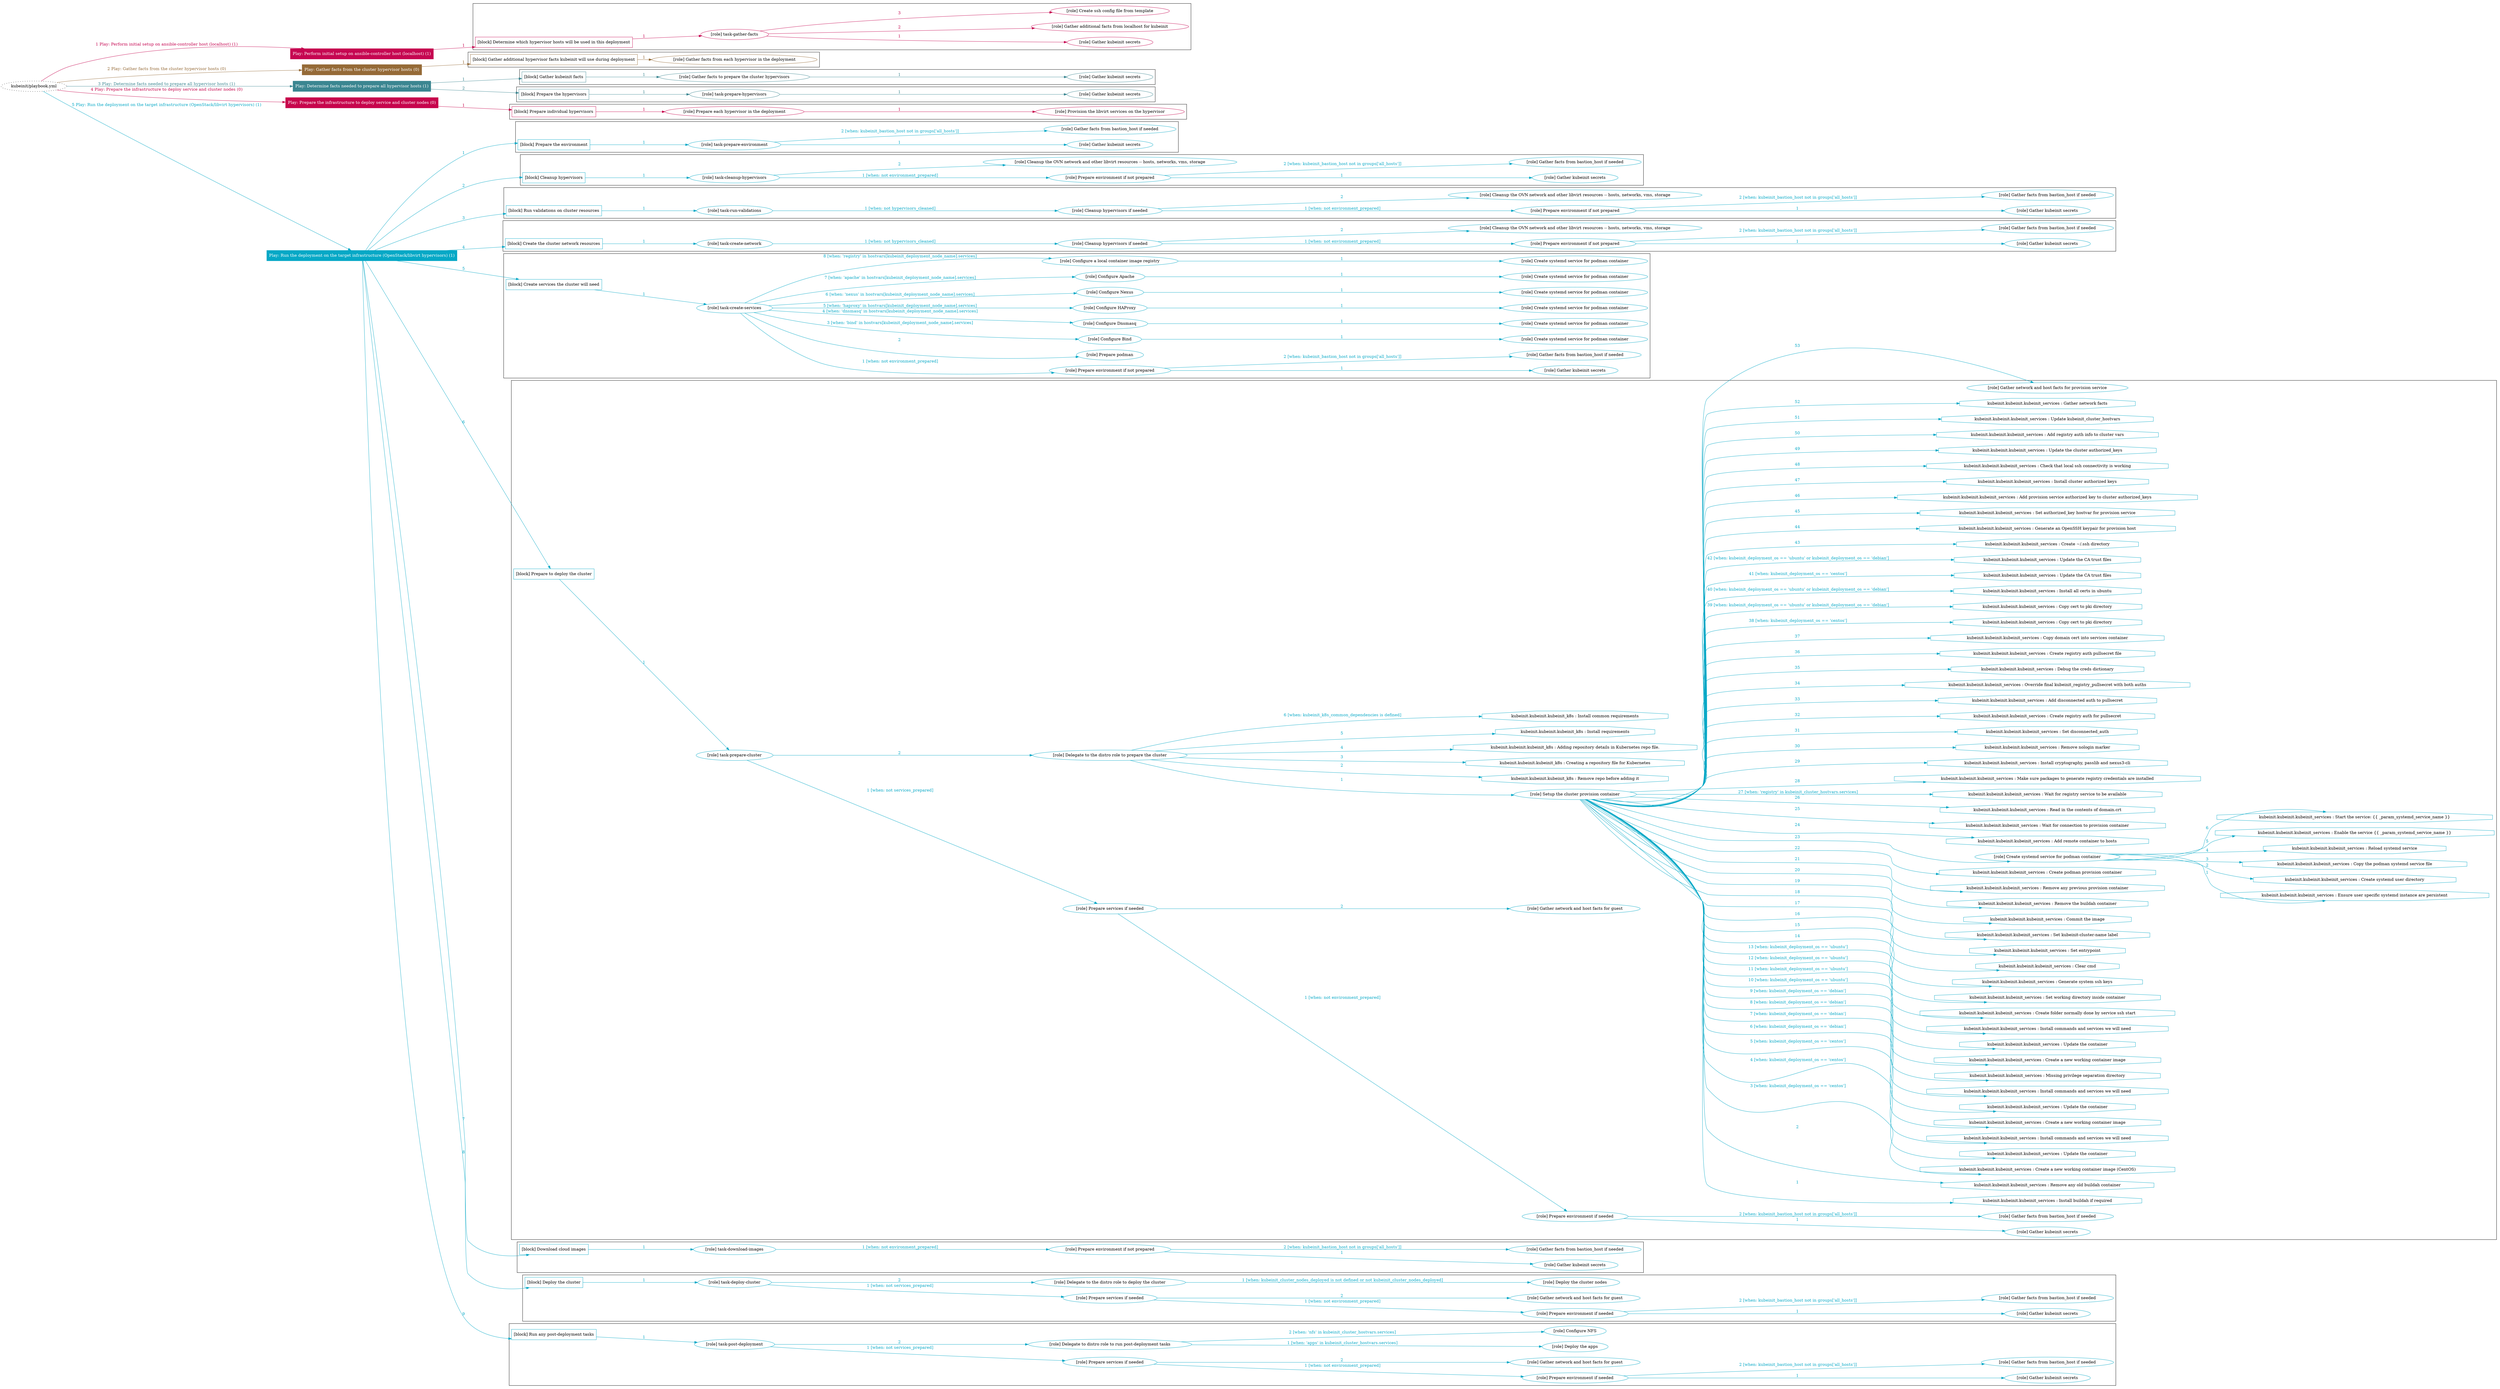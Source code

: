 digraph {
	graph [concentrate=true ordering=in rankdir=LR ratio=fill]
	edge [esep=5 sep=10]
	"kubeinit/playbook.yml" [URL="/home/runner/work/kubeinit/kubeinit/kubeinit/playbook.yml" id=playbook_b3ebeb67 style=dotted]
	"kubeinit/playbook.yml" -> play_8a640eac [label="1 Play: Perform initial setup on ansible-controller host (localhost) (1)" color="#c60651" fontcolor="#c60651" id=edge_play_8a640eac labeltooltip="1 Play: Perform initial setup on ansible-controller host (localhost) (1)" tooltip="1 Play: Perform initial setup on ansible-controller host (localhost) (1)"]
	subgraph "Play: Perform initial setup on ansible-controller host (localhost) (1)" {
		play_8a640eac [label="Play: Perform initial setup on ansible-controller host (localhost) (1)" URL="/home/runner/work/kubeinit/kubeinit/kubeinit/playbook.yml" color="#c60651" fontcolor="#ffffff" id=play_8a640eac shape=box style=filled tooltip=localhost]
		play_8a640eac -> block_26bdad9d [label=1 color="#c60651" fontcolor="#c60651" id=edge_block_26bdad9d labeltooltip=1 tooltip=1]
		subgraph cluster_block_26bdad9d {
			block_26bdad9d [label="[block] Determine which hypervisor hosts will be used in this deployment" URL="/home/runner/work/kubeinit/kubeinit/kubeinit/playbook.yml" color="#c60651" id=block_26bdad9d labeltooltip="Determine which hypervisor hosts will be used in this deployment" shape=box tooltip="Determine which hypervisor hosts will be used in this deployment"]
			block_26bdad9d -> role_f6ca0ba2 [label="1 " color="#c60651" fontcolor="#c60651" id=edge_role_f6ca0ba2 labeltooltip="1 " tooltip="1 "]
			subgraph "task-gather-facts" {
				role_f6ca0ba2 [label="[role] task-gather-facts" URL="/home/runner/work/kubeinit/kubeinit/kubeinit/playbook.yml" color="#c60651" id=role_f6ca0ba2 tooltip="task-gather-facts"]
				role_f6ca0ba2 -> role_620748d7 [label="1 " color="#c60651" fontcolor="#c60651" id=edge_role_620748d7 labeltooltip="1 " tooltip="1 "]
				subgraph "Gather kubeinit secrets" {
					role_620748d7 [label="[role] Gather kubeinit secrets" URL="/home/runner/.ansible/collections/ansible_collections/kubeinit/kubeinit/roles/kubeinit_prepare/tasks/build_hypervisors_group.yml" color="#c60651" id=role_620748d7 tooltip="Gather kubeinit secrets"]
				}
				role_f6ca0ba2 -> role_16046388 [label="2 " color="#c60651" fontcolor="#c60651" id=edge_role_16046388 labeltooltip="2 " tooltip="2 "]
				subgraph "Gather additional facts from localhost for kubeinit" {
					role_16046388 [label="[role] Gather additional facts from localhost for kubeinit" URL="/home/runner/.ansible/collections/ansible_collections/kubeinit/kubeinit/roles/kubeinit_prepare/tasks/build_hypervisors_group.yml" color="#c60651" id=role_16046388 tooltip="Gather additional facts from localhost for kubeinit"]
				}
				role_f6ca0ba2 -> role_f474e940 [label="3 " color="#c60651" fontcolor="#c60651" id=edge_role_f474e940 labeltooltip="3 " tooltip="3 "]
				subgraph "Create ssh config file from template" {
					role_f474e940 [label="[role] Create ssh config file from template" URL="/home/runner/.ansible/collections/ansible_collections/kubeinit/kubeinit/roles/kubeinit_prepare/tasks/build_hypervisors_group.yml" color="#c60651" id=role_f474e940 tooltip="Create ssh config file from template"]
				}
			}
		}
	}
	"kubeinit/playbook.yml" -> play_916ab975 [label="2 Play: Gather facts from the cluster hypervisor hosts (0)" color="#956a37" fontcolor="#956a37" id=edge_play_916ab975 labeltooltip="2 Play: Gather facts from the cluster hypervisor hosts (0)" tooltip="2 Play: Gather facts from the cluster hypervisor hosts (0)"]
	subgraph "Play: Gather facts from the cluster hypervisor hosts (0)" {
		play_916ab975 [label="Play: Gather facts from the cluster hypervisor hosts (0)" URL="/home/runner/work/kubeinit/kubeinit/kubeinit/playbook.yml" color="#956a37" fontcolor="#ffffff" id=play_916ab975 shape=box style=filled tooltip="Play: Gather facts from the cluster hypervisor hosts (0)"]
		play_916ab975 -> block_30da22be [label=1 color="#956a37" fontcolor="#956a37" id=edge_block_30da22be labeltooltip=1 tooltip=1]
		subgraph cluster_block_30da22be {
			block_30da22be [label="[block] Gather additional hypervisor facts kubeinit will use during deployment" URL="/home/runner/work/kubeinit/kubeinit/kubeinit/playbook.yml" color="#956a37" id=block_30da22be labeltooltip="Gather additional hypervisor facts kubeinit will use during deployment" shape=box tooltip="Gather additional hypervisor facts kubeinit will use during deployment"]
			block_30da22be -> role_74b0f7eb [label="1 " color="#956a37" fontcolor="#956a37" id=edge_role_74b0f7eb labeltooltip="1 " tooltip="1 "]
			subgraph "Gather facts from each hypervisor in the deployment" {
				role_74b0f7eb [label="[role] Gather facts from each hypervisor in the deployment" URL="/home/runner/work/kubeinit/kubeinit/kubeinit/playbook.yml" color="#956a37" id=role_74b0f7eb tooltip="Gather facts from each hypervisor in the deployment"]
			}
		}
	}
	"kubeinit/playbook.yml" -> play_7c34ba4c [label="3 Play: Determine facts needed to prepare all hypervisor hosts (1)" color="#3b8691" fontcolor="#3b8691" id=edge_play_7c34ba4c labeltooltip="3 Play: Determine facts needed to prepare all hypervisor hosts (1)" tooltip="3 Play: Determine facts needed to prepare all hypervisor hosts (1)"]
	subgraph "Play: Determine facts needed to prepare all hypervisor hosts (1)" {
		play_7c34ba4c [label="Play: Determine facts needed to prepare all hypervisor hosts (1)" URL="/home/runner/work/kubeinit/kubeinit/kubeinit/playbook.yml" color="#3b8691" fontcolor="#ffffff" id=play_7c34ba4c shape=box style=filled tooltip=localhost]
		play_7c34ba4c -> block_63e6c0aa [label=1 color="#3b8691" fontcolor="#3b8691" id=edge_block_63e6c0aa labeltooltip=1 tooltip=1]
		subgraph cluster_block_63e6c0aa {
			block_63e6c0aa [label="[block] Gather kubeinit facts" URL="/home/runner/work/kubeinit/kubeinit/kubeinit/playbook.yml" color="#3b8691" id=block_63e6c0aa labeltooltip="Gather kubeinit facts" shape=box tooltip="Gather kubeinit facts"]
			block_63e6c0aa -> role_1f0b33b3 [label="1 " color="#3b8691" fontcolor="#3b8691" id=edge_role_1f0b33b3 labeltooltip="1 " tooltip="1 "]
			subgraph "Gather facts to prepare the cluster hypervisors" {
				role_1f0b33b3 [label="[role] Gather facts to prepare the cluster hypervisors" URL="/home/runner/work/kubeinit/kubeinit/kubeinit/playbook.yml" color="#3b8691" id=role_1f0b33b3 tooltip="Gather facts to prepare the cluster hypervisors"]
				role_1f0b33b3 -> role_532d000b [label="1 " color="#3b8691" fontcolor="#3b8691" id=edge_role_532d000b labeltooltip="1 " tooltip="1 "]
				subgraph "Gather kubeinit secrets" {
					role_532d000b [label="[role] Gather kubeinit secrets" URL="/home/runner/.ansible/collections/ansible_collections/kubeinit/kubeinit/roles/kubeinit_prepare/tasks/gather_kubeinit_facts.yml" color="#3b8691" id=role_532d000b tooltip="Gather kubeinit secrets"]
				}
			}
		}
		play_7c34ba4c -> block_8c04a771 [label=2 color="#3b8691" fontcolor="#3b8691" id=edge_block_8c04a771 labeltooltip=2 tooltip=2]
		subgraph cluster_block_8c04a771 {
			block_8c04a771 [label="[block] Prepare the hypervisors" URL="/home/runner/work/kubeinit/kubeinit/kubeinit/playbook.yml" color="#3b8691" id=block_8c04a771 labeltooltip="Prepare the hypervisors" shape=box tooltip="Prepare the hypervisors"]
			block_8c04a771 -> role_ad65372e [label="1 " color="#3b8691" fontcolor="#3b8691" id=edge_role_ad65372e labeltooltip="1 " tooltip="1 "]
			subgraph "task-prepare-hypervisors" {
				role_ad65372e [label="[role] task-prepare-hypervisors" URL="/home/runner/work/kubeinit/kubeinit/kubeinit/playbook.yml" color="#3b8691" id=role_ad65372e tooltip="task-prepare-hypervisors"]
				role_ad65372e -> role_67cb23ad [label="1 " color="#3b8691" fontcolor="#3b8691" id=edge_role_67cb23ad labeltooltip="1 " tooltip="1 "]
				subgraph "Gather kubeinit secrets" {
					role_67cb23ad [label="[role] Gather kubeinit secrets" URL="/home/runner/.ansible/collections/ansible_collections/kubeinit/kubeinit/roles/kubeinit_prepare/tasks/gather_kubeinit_facts.yml" color="#3b8691" id=role_67cb23ad tooltip="Gather kubeinit secrets"]
				}
			}
		}
	}
	"kubeinit/playbook.yml" -> play_0c1e03a2 [label="4 Play: Prepare the infrastructure to deploy service and cluster nodes (0)" color="#c7054c" fontcolor="#c7054c" id=edge_play_0c1e03a2 labeltooltip="4 Play: Prepare the infrastructure to deploy service and cluster nodes (0)" tooltip="4 Play: Prepare the infrastructure to deploy service and cluster nodes (0)"]
	subgraph "Play: Prepare the infrastructure to deploy service and cluster nodes (0)" {
		play_0c1e03a2 [label="Play: Prepare the infrastructure to deploy service and cluster nodes (0)" URL="/home/runner/work/kubeinit/kubeinit/kubeinit/playbook.yml" color="#c7054c" fontcolor="#ffffff" id=play_0c1e03a2 shape=box style=filled tooltip="Play: Prepare the infrastructure to deploy service and cluster nodes (0)"]
		play_0c1e03a2 -> block_a6ed4ebe [label=1 color="#c7054c" fontcolor="#c7054c" id=edge_block_a6ed4ebe labeltooltip=1 tooltip=1]
		subgraph cluster_block_a6ed4ebe {
			block_a6ed4ebe [label="[block] Prepare individual hypervisors" URL="/home/runner/work/kubeinit/kubeinit/kubeinit/playbook.yml" color="#c7054c" id=block_a6ed4ebe labeltooltip="Prepare individual hypervisors" shape=box tooltip="Prepare individual hypervisors"]
			block_a6ed4ebe -> role_c4e13daa [label="1 " color="#c7054c" fontcolor="#c7054c" id=edge_role_c4e13daa labeltooltip="1 " tooltip="1 "]
			subgraph "Prepare each hypervisor in the deployment" {
				role_c4e13daa [label="[role] Prepare each hypervisor in the deployment" URL="/home/runner/work/kubeinit/kubeinit/kubeinit/playbook.yml" color="#c7054c" id=role_c4e13daa tooltip="Prepare each hypervisor in the deployment"]
				role_c4e13daa -> role_bd27b9a8 [label="1 " color="#c7054c" fontcolor="#c7054c" id=edge_role_bd27b9a8 labeltooltip="1 " tooltip="1 "]
				subgraph "Provision the libvirt services on the hypervisor" {
					role_bd27b9a8 [label="[role] Provision the libvirt services on the hypervisor" URL="/home/runner/.ansible/collections/ansible_collections/kubeinit/kubeinit/roles/kubeinit_prepare/tasks/prepare_hypervisor.yml" color="#c7054c" id=role_bd27b9a8 tooltip="Provision the libvirt services on the hypervisor"]
				}
			}
		}
	}
	"kubeinit/playbook.yml" -> play_18b1c5fd [label="5 Play: Run the deployment on the target infrastructure (OpenStack/libvirt hypervisors) (1)" color="#06a8c6" fontcolor="#06a8c6" id=edge_play_18b1c5fd labeltooltip="5 Play: Run the deployment on the target infrastructure (OpenStack/libvirt hypervisors) (1)" tooltip="5 Play: Run the deployment on the target infrastructure (OpenStack/libvirt hypervisors) (1)"]
	subgraph "Play: Run the deployment on the target infrastructure (OpenStack/libvirt hypervisors) (1)" {
		play_18b1c5fd [label="Play: Run the deployment on the target infrastructure (OpenStack/libvirt hypervisors) (1)" URL="/home/runner/work/kubeinit/kubeinit/kubeinit/playbook.yml" color="#06a8c6" fontcolor="#ffffff" id=play_18b1c5fd shape=box style=filled tooltip=localhost]
		play_18b1c5fd -> block_b919e547 [label=1 color="#06a8c6" fontcolor="#06a8c6" id=edge_block_b919e547 labeltooltip=1 tooltip=1]
		subgraph cluster_block_b919e547 {
			block_b919e547 [label="[block] Prepare the environment" URL="/home/runner/work/kubeinit/kubeinit/kubeinit/playbook.yml" color="#06a8c6" id=block_b919e547 labeltooltip="Prepare the environment" shape=box tooltip="Prepare the environment"]
			block_b919e547 -> role_24f82231 [label="1 " color="#06a8c6" fontcolor="#06a8c6" id=edge_role_24f82231 labeltooltip="1 " tooltip="1 "]
			subgraph "task-prepare-environment" {
				role_24f82231 [label="[role] task-prepare-environment" URL="/home/runner/work/kubeinit/kubeinit/kubeinit/playbook.yml" color="#06a8c6" id=role_24f82231 tooltip="task-prepare-environment"]
				role_24f82231 -> role_7b6cd4d6 [label="1 " color="#06a8c6" fontcolor="#06a8c6" id=edge_role_7b6cd4d6 labeltooltip="1 " tooltip="1 "]
				subgraph "Gather kubeinit secrets" {
					role_7b6cd4d6 [label="[role] Gather kubeinit secrets" URL="/home/runner/.ansible/collections/ansible_collections/kubeinit/kubeinit/roles/kubeinit_prepare/tasks/gather_kubeinit_facts.yml" color="#06a8c6" id=role_7b6cd4d6 tooltip="Gather kubeinit secrets"]
				}
				role_24f82231 -> role_bad7666d [label="2 [when: kubeinit_bastion_host not in groups['all_hosts']]" color="#06a8c6" fontcolor="#06a8c6" id=edge_role_bad7666d labeltooltip="2 [when: kubeinit_bastion_host not in groups['all_hosts']]" tooltip="2 [when: kubeinit_bastion_host not in groups['all_hosts']]"]
				subgraph "Gather facts from bastion_host if needed" {
					role_bad7666d [label="[role] Gather facts from bastion_host if needed" URL="/home/runner/.ansible/collections/ansible_collections/kubeinit/kubeinit/roles/kubeinit_prepare/tasks/main.yml" color="#06a8c6" id=role_bad7666d tooltip="Gather facts from bastion_host if needed"]
				}
			}
		}
		play_18b1c5fd -> block_3b340667 [label=2 color="#06a8c6" fontcolor="#06a8c6" id=edge_block_3b340667 labeltooltip=2 tooltip=2]
		subgraph cluster_block_3b340667 {
			block_3b340667 [label="[block] Cleanup hypervisors" URL="/home/runner/work/kubeinit/kubeinit/kubeinit/playbook.yml" color="#06a8c6" id=block_3b340667 labeltooltip="Cleanup hypervisors" shape=box tooltip="Cleanup hypervisors"]
			block_3b340667 -> role_5875af30 [label="1 " color="#06a8c6" fontcolor="#06a8c6" id=edge_role_5875af30 labeltooltip="1 " tooltip="1 "]
			subgraph "task-cleanup-hypervisors" {
				role_5875af30 [label="[role] task-cleanup-hypervisors" URL="/home/runner/work/kubeinit/kubeinit/kubeinit/playbook.yml" color="#06a8c6" id=role_5875af30 tooltip="task-cleanup-hypervisors"]
				role_5875af30 -> role_9dbc8e51 [label="1 [when: not environment_prepared]" color="#06a8c6" fontcolor="#06a8c6" id=edge_role_9dbc8e51 labeltooltip="1 [when: not environment_prepared]" tooltip="1 [when: not environment_prepared]"]
				subgraph "Prepare environment if not prepared" {
					role_9dbc8e51 [label="[role] Prepare environment if not prepared" URL="/home/runner/.ansible/collections/ansible_collections/kubeinit/kubeinit/roles/kubeinit_libvirt/tasks/cleanup_hypervisors.yml" color="#06a8c6" id=role_9dbc8e51 tooltip="Prepare environment if not prepared"]
					role_9dbc8e51 -> role_b7e7b9a1 [label="1 " color="#06a8c6" fontcolor="#06a8c6" id=edge_role_b7e7b9a1 labeltooltip="1 " tooltip="1 "]
					subgraph "Gather kubeinit secrets" {
						role_b7e7b9a1 [label="[role] Gather kubeinit secrets" URL="/home/runner/.ansible/collections/ansible_collections/kubeinit/kubeinit/roles/kubeinit_prepare/tasks/gather_kubeinit_facts.yml" color="#06a8c6" id=role_b7e7b9a1 tooltip="Gather kubeinit secrets"]
					}
					role_9dbc8e51 -> role_f10ffb7b [label="2 [when: kubeinit_bastion_host not in groups['all_hosts']]" color="#06a8c6" fontcolor="#06a8c6" id=edge_role_f10ffb7b labeltooltip="2 [when: kubeinit_bastion_host not in groups['all_hosts']]" tooltip="2 [when: kubeinit_bastion_host not in groups['all_hosts']]"]
					subgraph "Gather facts from bastion_host if needed" {
						role_f10ffb7b [label="[role] Gather facts from bastion_host if needed" URL="/home/runner/.ansible/collections/ansible_collections/kubeinit/kubeinit/roles/kubeinit_prepare/tasks/main.yml" color="#06a8c6" id=role_f10ffb7b tooltip="Gather facts from bastion_host if needed"]
					}
				}
				role_5875af30 -> role_46a32327 [label="2 " color="#06a8c6" fontcolor="#06a8c6" id=edge_role_46a32327 labeltooltip="2 " tooltip="2 "]
				subgraph "Cleanup the OVN network and other libvirt resources -- hosts, networks, vms, storage" {
					role_46a32327 [label="[role] Cleanup the OVN network and other libvirt resources -- hosts, networks, vms, storage" URL="/home/runner/.ansible/collections/ansible_collections/kubeinit/kubeinit/roles/kubeinit_libvirt/tasks/cleanup_hypervisors.yml" color="#06a8c6" id=role_46a32327 tooltip="Cleanup the OVN network and other libvirt resources -- hosts, networks, vms, storage"]
				}
			}
		}
		play_18b1c5fd -> block_c7d9a64b [label=3 color="#06a8c6" fontcolor="#06a8c6" id=edge_block_c7d9a64b labeltooltip=3 tooltip=3]
		subgraph cluster_block_c7d9a64b {
			block_c7d9a64b [label="[block] Run validations on cluster resources" URL="/home/runner/work/kubeinit/kubeinit/kubeinit/playbook.yml" color="#06a8c6" id=block_c7d9a64b labeltooltip="Run validations on cluster resources" shape=box tooltip="Run validations on cluster resources"]
			block_c7d9a64b -> role_2eb24766 [label="1 " color="#06a8c6" fontcolor="#06a8c6" id=edge_role_2eb24766 labeltooltip="1 " tooltip="1 "]
			subgraph "task-run-validations" {
				role_2eb24766 [label="[role] task-run-validations" URL="/home/runner/work/kubeinit/kubeinit/kubeinit/playbook.yml" color="#06a8c6" id=role_2eb24766 tooltip="task-run-validations"]
				role_2eb24766 -> role_7d71437b [label="1 [when: not hypervisors_cleaned]" color="#06a8c6" fontcolor="#06a8c6" id=edge_role_7d71437b labeltooltip="1 [when: not hypervisors_cleaned]" tooltip="1 [when: not hypervisors_cleaned]"]
				subgraph "Cleanup hypervisors if needed" {
					role_7d71437b [label="[role] Cleanup hypervisors if needed" URL="/home/runner/.ansible/collections/ansible_collections/kubeinit/kubeinit/roles/kubeinit_validations/tasks/main.yml" color="#06a8c6" id=role_7d71437b tooltip="Cleanup hypervisors if needed"]
					role_7d71437b -> role_99833fa0 [label="1 [when: not environment_prepared]" color="#06a8c6" fontcolor="#06a8c6" id=edge_role_99833fa0 labeltooltip="1 [when: not environment_prepared]" tooltip="1 [when: not environment_prepared]"]
					subgraph "Prepare environment if not prepared" {
						role_99833fa0 [label="[role] Prepare environment if not prepared" URL="/home/runner/.ansible/collections/ansible_collections/kubeinit/kubeinit/roles/kubeinit_libvirt/tasks/cleanup_hypervisors.yml" color="#06a8c6" id=role_99833fa0 tooltip="Prepare environment if not prepared"]
						role_99833fa0 -> role_a63d4b47 [label="1 " color="#06a8c6" fontcolor="#06a8c6" id=edge_role_a63d4b47 labeltooltip="1 " tooltip="1 "]
						subgraph "Gather kubeinit secrets" {
							role_a63d4b47 [label="[role] Gather kubeinit secrets" URL="/home/runner/.ansible/collections/ansible_collections/kubeinit/kubeinit/roles/kubeinit_prepare/tasks/gather_kubeinit_facts.yml" color="#06a8c6" id=role_a63d4b47 tooltip="Gather kubeinit secrets"]
						}
						role_99833fa0 -> role_7548aade [label="2 [when: kubeinit_bastion_host not in groups['all_hosts']]" color="#06a8c6" fontcolor="#06a8c6" id=edge_role_7548aade labeltooltip="2 [when: kubeinit_bastion_host not in groups['all_hosts']]" tooltip="2 [when: kubeinit_bastion_host not in groups['all_hosts']]"]
						subgraph "Gather facts from bastion_host if needed" {
							role_7548aade [label="[role] Gather facts from bastion_host if needed" URL="/home/runner/.ansible/collections/ansible_collections/kubeinit/kubeinit/roles/kubeinit_prepare/tasks/main.yml" color="#06a8c6" id=role_7548aade tooltip="Gather facts from bastion_host if needed"]
						}
					}
					role_7d71437b -> role_7c5bd0ee [label="2 " color="#06a8c6" fontcolor="#06a8c6" id=edge_role_7c5bd0ee labeltooltip="2 " tooltip="2 "]
					subgraph "Cleanup the OVN network and other libvirt resources -- hosts, networks, vms, storage" {
						role_7c5bd0ee [label="[role] Cleanup the OVN network and other libvirt resources -- hosts, networks, vms, storage" URL="/home/runner/.ansible/collections/ansible_collections/kubeinit/kubeinit/roles/kubeinit_libvirt/tasks/cleanup_hypervisors.yml" color="#06a8c6" id=role_7c5bd0ee tooltip="Cleanup the OVN network and other libvirt resources -- hosts, networks, vms, storage"]
					}
				}
			}
		}
		play_18b1c5fd -> block_a22c0137 [label=4 color="#06a8c6" fontcolor="#06a8c6" id=edge_block_a22c0137 labeltooltip=4 tooltip=4]
		subgraph cluster_block_a22c0137 {
			block_a22c0137 [label="[block] Create the cluster network resources" URL="/home/runner/work/kubeinit/kubeinit/kubeinit/playbook.yml" color="#06a8c6" id=block_a22c0137 labeltooltip="Create the cluster network resources" shape=box tooltip="Create the cluster network resources"]
			block_a22c0137 -> role_4f01bd6a [label="1 " color="#06a8c6" fontcolor="#06a8c6" id=edge_role_4f01bd6a labeltooltip="1 " tooltip="1 "]
			subgraph "task-create-network" {
				role_4f01bd6a [label="[role] task-create-network" URL="/home/runner/work/kubeinit/kubeinit/kubeinit/playbook.yml" color="#06a8c6" id=role_4f01bd6a tooltip="task-create-network"]
				role_4f01bd6a -> role_7f08a045 [label="1 [when: not hypervisors_cleaned]" color="#06a8c6" fontcolor="#06a8c6" id=edge_role_7f08a045 labeltooltip="1 [when: not hypervisors_cleaned]" tooltip="1 [when: not hypervisors_cleaned]"]
				subgraph "Cleanup hypervisors if needed" {
					role_7f08a045 [label="[role] Cleanup hypervisors if needed" URL="/home/runner/.ansible/collections/ansible_collections/kubeinit/kubeinit/roles/kubeinit_libvirt/tasks/create_network.yml" color="#06a8c6" id=role_7f08a045 tooltip="Cleanup hypervisors if needed"]
					role_7f08a045 -> role_640923dc [label="1 [when: not environment_prepared]" color="#06a8c6" fontcolor="#06a8c6" id=edge_role_640923dc labeltooltip="1 [when: not environment_prepared]" tooltip="1 [when: not environment_prepared]"]
					subgraph "Prepare environment if not prepared" {
						role_640923dc [label="[role] Prepare environment if not prepared" URL="/home/runner/.ansible/collections/ansible_collections/kubeinit/kubeinit/roles/kubeinit_libvirt/tasks/cleanup_hypervisors.yml" color="#06a8c6" id=role_640923dc tooltip="Prepare environment if not prepared"]
						role_640923dc -> role_57823539 [label="1 " color="#06a8c6" fontcolor="#06a8c6" id=edge_role_57823539 labeltooltip="1 " tooltip="1 "]
						subgraph "Gather kubeinit secrets" {
							role_57823539 [label="[role] Gather kubeinit secrets" URL="/home/runner/.ansible/collections/ansible_collections/kubeinit/kubeinit/roles/kubeinit_prepare/tasks/gather_kubeinit_facts.yml" color="#06a8c6" id=role_57823539 tooltip="Gather kubeinit secrets"]
						}
						role_640923dc -> role_d6bc3717 [label="2 [when: kubeinit_bastion_host not in groups['all_hosts']]" color="#06a8c6" fontcolor="#06a8c6" id=edge_role_d6bc3717 labeltooltip="2 [when: kubeinit_bastion_host not in groups['all_hosts']]" tooltip="2 [when: kubeinit_bastion_host not in groups['all_hosts']]"]
						subgraph "Gather facts from bastion_host if needed" {
							role_d6bc3717 [label="[role] Gather facts from bastion_host if needed" URL="/home/runner/.ansible/collections/ansible_collections/kubeinit/kubeinit/roles/kubeinit_prepare/tasks/main.yml" color="#06a8c6" id=role_d6bc3717 tooltip="Gather facts from bastion_host if needed"]
						}
					}
					role_7f08a045 -> role_49fa63de [label="2 " color="#06a8c6" fontcolor="#06a8c6" id=edge_role_49fa63de labeltooltip="2 " tooltip="2 "]
					subgraph "Cleanup the OVN network and other libvirt resources -- hosts, networks, vms, storage" {
						role_49fa63de [label="[role] Cleanup the OVN network and other libvirt resources -- hosts, networks, vms, storage" URL="/home/runner/.ansible/collections/ansible_collections/kubeinit/kubeinit/roles/kubeinit_libvirt/tasks/cleanup_hypervisors.yml" color="#06a8c6" id=role_49fa63de tooltip="Cleanup the OVN network and other libvirt resources -- hosts, networks, vms, storage"]
					}
				}
			}
		}
		play_18b1c5fd -> block_203e21be [label=5 color="#06a8c6" fontcolor="#06a8c6" id=edge_block_203e21be labeltooltip=5 tooltip=5]
		subgraph cluster_block_203e21be {
			block_203e21be [label="[block] Create services the cluster will need" URL="/home/runner/work/kubeinit/kubeinit/kubeinit/playbook.yml" color="#06a8c6" id=block_203e21be labeltooltip="Create services the cluster will need" shape=box tooltip="Create services the cluster will need"]
			block_203e21be -> role_f31d90a8 [label="1 " color="#06a8c6" fontcolor="#06a8c6" id=edge_role_f31d90a8 labeltooltip="1 " tooltip="1 "]
			subgraph "task-create-services" {
				role_f31d90a8 [label="[role] task-create-services" URL="/home/runner/work/kubeinit/kubeinit/kubeinit/playbook.yml" color="#06a8c6" id=role_f31d90a8 tooltip="task-create-services"]
				role_f31d90a8 -> role_fa93fd93 [label="1 [when: not environment_prepared]" color="#06a8c6" fontcolor="#06a8c6" id=edge_role_fa93fd93 labeltooltip="1 [when: not environment_prepared]" tooltip="1 [when: not environment_prepared]"]
				subgraph "Prepare environment if not prepared" {
					role_fa93fd93 [label="[role] Prepare environment if not prepared" URL="/home/runner/.ansible/collections/ansible_collections/kubeinit/kubeinit/roles/kubeinit_services/tasks/main.yml" color="#06a8c6" id=role_fa93fd93 tooltip="Prepare environment if not prepared"]
					role_fa93fd93 -> role_de64f78f [label="1 " color="#06a8c6" fontcolor="#06a8c6" id=edge_role_de64f78f labeltooltip="1 " tooltip="1 "]
					subgraph "Gather kubeinit secrets" {
						role_de64f78f [label="[role] Gather kubeinit secrets" URL="/home/runner/.ansible/collections/ansible_collections/kubeinit/kubeinit/roles/kubeinit_prepare/tasks/gather_kubeinit_facts.yml" color="#06a8c6" id=role_de64f78f tooltip="Gather kubeinit secrets"]
					}
					role_fa93fd93 -> role_633766bb [label="2 [when: kubeinit_bastion_host not in groups['all_hosts']]" color="#06a8c6" fontcolor="#06a8c6" id=edge_role_633766bb labeltooltip="2 [when: kubeinit_bastion_host not in groups['all_hosts']]" tooltip="2 [when: kubeinit_bastion_host not in groups['all_hosts']]"]
					subgraph "Gather facts from bastion_host if needed" {
						role_633766bb [label="[role] Gather facts from bastion_host if needed" URL="/home/runner/.ansible/collections/ansible_collections/kubeinit/kubeinit/roles/kubeinit_prepare/tasks/main.yml" color="#06a8c6" id=role_633766bb tooltip="Gather facts from bastion_host if needed"]
					}
				}
				role_f31d90a8 -> role_64037761 [label="2 " color="#06a8c6" fontcolor="#06a8c6" id=edge_role_64037761 labeltooltip="2 " tooltip="2 "]
				subgraph "Prepare podman" {
					role_64037761 [label="[role] Prepare podman" URL="/home/runner/.ansible/collections/ansible_collections/kubeinit/kubeinit/roles/kubeinit_services/tasks/00_create_service_pod.yml" color="#06a8c6" id=role_64037761 tooltip="Prepare podman"]
				}
				role_f31d90a8 -> role_20bb3dfa [label="3 [when: 'bind' in hostvars[kubeinit_deployment_node_name].services]" color="#06a8c6" fontcolor="#06a8c6" id=edge_role_20bb3dfa labeltooltip="3 [when: 'bind' in hostvars[kubeinit_deployment_node_name].services]" tooltip="3 [when: 'bind' in hostvars[kubeinit_deployment_node_name].services]"]
				subgraph "Configure Bind" {
					role_20bb3dfa [label="[role] Configure Bind" URL="/home/runner/.ansible/collections/ansible_collections/kubeinit/kubeinit/roles/kubeinit_services/tasks/start_services_containers.yml" color="#06a8c6" id=role_20bb3dfa tooltip="Configure Bind"]
					role_20bb3dfa -> role_3576eac4 [label="1 " color="#06a8c6" fontcolor="#06a8c6" id=edge_role_3576eac4 labeltooltip="1 " tooltip="1 "]
					subgraph "Create systemd service for podman container" {
						role_3576eac4 [label="[role] Create systemd service for podman container" URL="/home/runner/.ansible/collections/ansible_collections/kubeinit/kubeinit/roles/kubeinit_bind/tasks/main.yml" color="#06a8c6" id=role_3576eac4 tooltip="Create systemd service for podman container"]
					}
				}
				role_f31d90a8 -> role_63ca39db [label="4 [when: 'dnsmasq' in hostvars[kubeinit_deployment_node_name].services]" color="#06a8c6" fontcolor="#06a8c6" id=edge_role_63ca39db labeltooltip="4 [when: 'dnsmasq' in hostvars[kubeinit_deployment_node_name].services]" tooltip="4 [when: 'dnsmasq' in hostvars[kubeinit_deployment_node_name].services]"]
				subgraph "Configure Dnsmasq" {
					role_63ca39db [label="[role] Configure Dnsmasq" URL="/home/runner/.ansible/collections/ansible_collections/kubeinit/kubeinit/roles/kubeinit_services/tasks/start_services_containers.yml" color="#06a8c6" id=role_63ca39db tooltip="Configure Dnsmasq"]
					role_63ca39db -> role_49a15031 [label="1 " color="#06a8c6" fontcolor="#06a8c6" id=edge_role_49a15031 labeltooltip="1 " tooltip="1 "]
					subgraph "Create systemd service for podman container" {
						role_49a15031 [label="[role] Create systemd service for podman container" URL="/home/runner/.ansible/collections/ansible_collections/kubeinit/kubeinit/roles/kubeinit_dnsmasq/tasks/main.yml" color="#06a8c6" id=role_49a15031 tooltip="Create systemd service for podman container"]
					}
				}
				role_f31d90a8 -> role_a9491c00 [label="5 [when: 'haproxy' in hostvars[kubeinit_deployment_node_name].services]" color="#06a8c6" fontcolor="#06a8c6" id=edge_role_a9491c00 labeltooltip="5 [when: 'haproxy' in hostvars[kubeinit_deployment_node_name].services]" tooltip="5 [when: 'haproxy' in hostvars[kubeinit_deployment_node_name].services]"]
				subgraph "Configure HAProxy" {
					role_a9491c00 [label="[role] Configure HAProxy" URL="/home/runner/.ansible/collections/ansible_collections/kubeinit/kubeinit/roles/kubeinit_services/tasks/start_services_containers.yml" color="#06a8c6" id=role_a9491c00 tooltip="Configure HAProxy"]
					role_a9491c00 -> role_527b6471 [label="1 " color="#06a8c6" fontcolor="#06a8c6" id=edge_role_527b6471 labeltooltip="1 " tooltip="1 "]
					subgraph "Create systemd service for podman container" {
						role_527b6471 [label="[role] Create systemd service for podman container" URL="/home/runner/.ansible/collections/ansible_collections/kubeinit/kubeinit/roles/kubeinit_haproxy/tasks/main.yml" color="#06a8c6" id=role_527b6471 tooltip="Create systemd service for podman container"]
					}
				}
				role_f31d90a8 -> role_0285c357 [label="6 [when: 'nexus' in hostvars[kubeinit_deployment_node_name].services]" color="#06a8c6" fontcolor="#06a8c6" id=edge_role_0285c357 labeltooltip="6 [when: 'nexus' in hostvars[kubeinit_deployment_node_name].services]" tooltip="6 [when: 'nexus' in hostvars[kubeinit_deployment_node_name].services]"]
				subgraph "Configure Nexus" {
					role_0285c357 [label="[role] Configure Nexus" URL="/home/runner/.ansible/collections/ansible_collections/kubeinit/kubeinit/roles/kubeinit_services/tasks/start_services_containers.yml" color="#06a8c6" id=role_0285c357 tooltip="Configure Nexus"]
					role_0285c357 -> role_f1825809 [label="1 " color="#06a8c6" fontcolor="#06a8c6" id=edge_role_f1825809 labeltooltip="1 " tooltip="1 "]
					subgraph "Create systemd service for podman container" {
						role_f1825809 [label="[role] Create systemd service for podman container" URL="/home/runner/.ansible/collections/ansible_collections/kubeinit/kubeinit/roles/kubeinit_nexus/tasks/main.yml" color="#06a8c6" id=role_f1825809 tooltip="Create systemd service for podman container"]
					}
				}
				role_f31d90a8 -> role_01e32403 [label="7 [when: 'apache' in hostvars[kubeinit_deployment_node_name].services]" color="#06a8c6" fontcolor="#06a8c6" id=edge_role_01e32403 labeltooltip="7 [when: 'apache' in hostvars[kubeinit_deployment_node_name].services]" tooltip="7 [when: 'apache' in hostvars[kubeinit_deployment_node_name].services]"]
				subgraph "Configure Apache" {
					role_01e32403 [label="[role] Configure Apache" URL="/home/runner/.ansible/collections/ansible_collections/kubeinit/kubeinit/roles/kubeinit_services/tasks/start_services_containers.yml" color="#06a8c6" id=role_01e32403 tooltip="Configure Apache"]
					role_01e32403 -> role_440f10ab [label="1 " color="#06a8c6" fontcolor="#06a8c6" id=edge_role_440f10ab labeltooltip="1 " tooltip="1 "]
					subgraph "Create systemd service for podman container" {
						role_440f10ab [label="[role] Create systemd service for podman container" URL="/home/runner/.ansible/collections/ansible_collections/kubeinit/kubeinit/roles/kubeinit_apache/tasks/main.yml" color="#06a8c6" id=role_440f10ab tooltip="Create systemd service for podman container"]
					}
				}
				role_f31d90a8 -> role_3436a9a1 [label="8 [when: 'registry' in hostvars[kubeinit_deployment_node_name].services]" color="#06a8c6" fontcolor="#06a8c6" id=edge_role_3436a9a1 labeltooltip="8 [when: 'registry' in hostvars[kubeinit_deployment_node_name].services]" tooltip="8 [when: 'registry' in hostvars[kubeinit_deployment_node_name].services]"]
				subgraph "Configure a local container image registry" {
					role_3436a9a1 [label="[role] Configure a local container image registry" URL="/home/runner/.ansible/collections/ansible_collections/kubeinit/kubeinit/roles/kubeinit_services/tasks/start_services_containers.yml" color="#06a8c6" id=role_3436a9a1 tooltip="Configure a local container image registry"]
					role_3436a9a1 -> role_4a7b37d7 [label="1 " color="#06a8c6" fontcolor="#06a8c6" id=edge_role_4a7b37d7 labeltooltip="1 " tooltip="1 "]
					subgraph "Create systemd service for podman container" {
						role_4a7b37d7 [label="[role] Create systemd service for podman container" URL="/home/runner/.ansible/collections/ansible_collections/kubeinit/kubeinit/roles/kubeinit_registry/tasks/main.yml" color="#06a8c6" id=role_4a7b37d7 tooltip="Create systemd service for podman container"]
					}
				}
			}
		}
		play_18b1c5fd -> block_97dabbf6 [label=6 color="#06a8c6" fontcolor="#06a8c6" id=edge_block_97dabbf6 labeltooltip=6 tooltip=6]
		subgraph cluster_block_97dabbf6 {
			block_97dabbf6 [label="[block] Prepare to deploy the cluster" URL="/home/runner/work/kubeinit/kubeinit/kubeinit/playbook.yml" color="#06a8c6" id=block_97dabbf6 labeltooltip="Prepare to deploy the cluster" shape=box tooltip="Prepare to deploy the cluster"]
			block_97dabbf6 -> role_343d0fc6 [label="1 " color="#06a8c6" fontcolor="#06a8c6" id=edge_role_343d0fc6 labeltooltip="1 " tooltip="1 "]
			subgraph "task-prepare-cluster" {
				role_343d0fc6 [label="[role] task-prepare-cluster" URL="/home/runner/work/kubeinit/kubeinit/kubeinit/playbook.yml" color="#06a8c6" id=role_343d0fc6 tooltip="task-prepare-cluster"]
				role_343d0fc6 -> role_22b19a97 [label="1 [when: not services_prepared]" color="#06a8c6" fontcolor="#06a8c6" id=edge_role_22b19a97 labeltooltip="1 [when: not services_prepared]" tooltip="1 [when: not services_prepared]"]
				subgraph "Prepare services if needed" {
					role_22b19a97 [label="[role] Prepare services if needed" URL="/home/runner/.ansible/collections/ansible_collections/kubeinit/kubeinit/roles/kubeinit_prepare/tasks/prepare_cluster.yml" color="#06a8c6" id=role_22b19a97 tooltip="Prepare services if needed"]
					role_22b19a97 -> role_5f765330 [label="1 [when: not environment_prepared]" color="#06a8c6" fontcolor="#06a8c6" id=edge_role_5f765330 labeltooltip="1 [when: not environment_prepared]" tooltip="1 [when: not environment_prepared]"]
					subgraph "Prepare environment if needed" {
						role_5f765330 [label="[role] Prepare environment if needed" URL="/home/runner/.ansible/collections/ansible_collections/kubeinit/kubeinit/roles/kubeinit_services/tasks/prepare_services.yml" color="#06a8c6" id=role_5f765330 tooltip="Prepare environment if needed"]
						role_5f765330 -> role_7096fe3c [label="1 " color="#06a8c6" fontcolor="#06a8c6" id=edge_role_7096fe3c labeltooltip="1 " tooltip="1 "]
						subgraph "Gather kubeinit secrets" {
							role_7096fe3c [label="[role] Gather kubeinit secrets" URL="/home/runner/.ansible/collections/ansible_collections/kubeinit/kubeinit/roles/kubeinit_prepare/tasks/gather_kubeinit_facts.yml" color="#06a8c6" id=role_7096fe3c tooltip="Gather kubeinit secrets"]
						}
						role_5f765330 -> role_3cf403a0 [label="2 [when: kubeinit_bastion_host not in groups['all_hosts']]" color="#06a8c6" fontcolor="#06a8c6" id=edge_role_3cf403a0 labeltooltip="2 [when: kubeinit_bastion_host not in groups['all_hosts']]" tooltip="2 [when: kubeinit_bastion_host not in groups['all_hosts']]"]
						subgraph "Gather facts from bastion_host if needed" {
							role_3cf403a0 [label="[role] Gather facts from bastion_host if needed" URL="/home/runner/.ansible/collections/ansible_collections/kubeinit/kubeinit/roles/kubeinit_prepare/tasks/main.yml" color="#06a8c6" id=role_3cf403a0 tooltip="Gather facts from bastion_host if needed"]
						}
					}
					role_22b19a97 -> role_7eceb6a7 [label="2 " color="#06a8c6" fontcolor="#06a8c6" id=edge_role_7eceb6a7 labeltooltip="2 " tooltip="2 "]
					subgraph "Gather network and host facts for guest" {
						role_7eceb6a7 [label="[role] Gather network and host facts for guest" URL="/home/runner/.ansible/collections/ansible_collections/kubeinit/kubeinit/roles/kubeinit_services/tasks/prepare_services.yml" color="#06a8c6" id=role_7eceb6a7 tooltip="Gather network and host facts for guest"]
					}
				}
				role_343d0fc6 -> role_aed931c9 [label="2 " color="#06a8c6" fontcolor="#06a8c6" id=edge_role_aed931c9 labeltooltip="2 " tooltip="2 "]
				subgraph "Delegate to the distro role to prepare the cluster" {
					role_aed931c9 [label="[role] Delegate to the distro role to prepare the cluster" URL="/home/runner/.ansible/collections/ansible_collections/kubeinit/kubeinit/roles/kubeinit_prepare/tasks/prepare_cluster.yml" color="#06a8c6" id=role_aed931c9 tooltip="Delegate to the distro role to prepare the cluster"]
					role_aed931c9 -> role_2ccef75c [label="1 " color="#06a8c6" fontcolor="#06a8c6" id=edge_role_2ccef75c labeltooltip="1 " tooltip="1 "]
					subgraph "Setup the cluster provision container" {
						role_2ccef75c [label="[role] Setup the cluster provision container" URL="/home/runner/.ansible/collections/ansible_collections/kubeinit/kubeinit/roles/kubeinit_k8s/tasks/prepare_cluster.yml" color="#06a8c6" id=role_2ccef75c tooltip="Setup the cluster provision container"]
						task_332caf25 [label="kubeinit.kubeinit.kubeinit_services : Install buildah if required" URL="/home/runner/.ansible/collections/ansible_collections/kubeinit/kubeinit/roles/kubeinit_services/tasks/create_provision_container.yml" color="#06a8c6" id=task_332caf25 shape=octagon tooltip="kubeinit.kubeinit.kubeinit_services : Install buildah if required"]
						role_2ccef75c -> task_332caf25 [label="1 " color="#06a8c6" fontcolor="#06a8c6" id=edge_task_332caf25 labeltooltip="1 " tooltip="1 "]
						task_f14a6b10 [label="kubeinit.kubeinit.kubeinit_services : Remove any old buildah container" URL="/home/runner/.ansible/collections/ansible_collections/kubeinit/kubeinit/roles/kubeinit_services/tasks/create_provision_container.yml" color="#06a8c6" id=task_f14a6b10 shape=octagon tooltip="kubeinit.kubeinit.kubeinit_services : Remove any old buildah container"]
						role_2ccef75c -> task_f14a6b10 [label="2 " color="#06a8c6" fontcolor="#06a8c6" id=edge_task_f14a6b10 labeltooltip="2 " tooltip="2 "]
						task_5519ba48 [label="kubeinit.kubeinit.kubeinit_services : Create a new working container image (CentOS)" URL="/home/runner/.ansible/collections/ansible_collections/kubeinit/kubeinit/roles/kubeinit_services/tasks/create_provision_container.yml" color="#06a8c6" id=task_5519ba48 shape=octagon tooltip="kubeinit.kubeinit.kubeinit_services : Create a new working container image (CentOS)"]
						role_2ccef75c -> task_5519ba48 [label="3 [when: kubeinit_deployment_os == 'centos']" color="#06a8c6" fontcolor="#06a8c6" id=edge_task_5519ba48 labeltooltip="3 [when: kubeinit_deployment_os == 'centos']" tooltip="3 [when: kubeinit_deployment_os == 'centos']"]
						task_74bba41c [label="kubeinit.kubeinit.kubeinit_services : Update the container" URL="/home/runner/.ansible/collections/ansible_collections/kubeinit/kubeinit/roles/kubeinit_services/tasks/create_provision_container.yml" color="#06a8c6" id=task_74bba41c shape=octagon tooltip="kubeinit.kubeinit.kubeinit_services : Update the container"]
						role_2ccef75c -> task_74bba41c [label="4 [when: kubeinit_deployment_os == 'centos']" color="#06a8c6" fontcolor="#06a8c6" id=edge_task_74bba41c labeltooltip="4 [when: kubeinit_deployment_os == 'centos']" tooltip="4 [when: kubeinit_deployment_os == 'centos']"]
						task_561f8055 [label="kubeinit.kubeinit.kubeinit_services : Install commands and services we will need" URL="/home/runner/.ansible/collections/ansible_collections/kubeinit/kubeinit/roles/kubeinit_services/tasks/create_provision_container.yml" color="#06a8c6" id=task_561f8055 shape=octagon tooltip="kubeinit.kubeinit.kubeinit_services : Install commands and services we will need"]
						role_2ccef75c -> task_561f8055 [label="5 [when: kubeinit_deployment_os == 'centos']" color="#06a8c6" fontcolor="#06a8c6" id=edge_task_561f8055 labeltooltip="5 [when: kubeinit_deployment_os == 'centos']" tooltip="5 [when: kubeinit_deployment_os == 'centos']"]
						task_90ef4ba5 [label="kubeinit.kubeinit.kubeinit_services : Create a new working container image" URL="/home/runner/.ansible/collections/ansible_collections/kubeinit/kubeinit/roles/kubeinit_services/tasks/create_provision_container.yml" color="#06a8c6" id=task_90ef4ba5 shape=octagon tooltip="kubeinit.kubeinit.kubeinit_services : Create a new working container image"]
						role_2ccef75c -> task_90ef4ba5 [label="6 [when: kubeinit_deployment_os == 'debian']" color="#06a8c6" fontcolor="#06a8c6" id=edge_task_90ef4ba5 labeltooltip="6 [when: kubeinit_deployment_os == 'debian']" tooltip="6 [when: kubeinit_deployment_os == 'debian']"]
						task_bd7ff0a1 [label="kubeinit.kubeinit.kubeinit_services : Update the container" URL="/home/runner/.ansible/collections/ansible_collections/kubeinit/kubeinit/roles/kubeinit_services/tasks/create_provision_container.yml" color="#06a8c6" id=task_bd7ff0a1 shape=octagon tooltip="kubeinit.kubeinit.kubeinit_services : Update the container"]
						role_2ccef75c -> task_bd7ff0a1 [label="7 [when: kubeinit_deployment_os == 'debian']" color="#06a8c6" fontcolor="#06a8c6" id=edge_task_bd7ff0a1 labeltooltip="7 [when: kubeinit_deployment_os == 'debian']" tooltip="7 [when: kubeinit_deployment_os == 'debian']"]
						task_a8dd044d [label="kubeinit.kubeinit.kubeinit_services : Install commands and services we will need" URL="/home/runner/.ansible/collections/ansible_collections/kubeinit/kubeinit/roles/kubeinit_services/tasks/create_provision_container.yml" color="#06a8c6" id=task_a8dd044d shape=octagon tooltip="kubeinit.kubeinit.kubeinit_services : Install commands and services we will need"]
						role_2ccef75c -> task_a8dd044d [label="8 [when: kubeinit_deployment_os == 'debian']" color="#06a8c6" fontcolor="#06a8c6" id=edge_task_a8dd044d labeltooltip="8 [when: kubeinit_deployment_os == 'debian']" tooltip="8 [when: kubeinit_deployment_os == 'debian']"]
						task_e53160f5 [label="kubeinit.kubeinit.kubeinit_services : Missing privilege separation directory" URL="/home/runner/.ansible/collections/ansible_collections/kubeinit/kubeinit/roles/kubeinit_services/tasks/create_provision_container.yml" color="#06a8c6" id=task_e53160f5 shape=octagon tooltip="kubeinit.kubeinit.kubeinit_services : Missing privilege separation directory"]
						role_2ccef75c -> task_e53160f5 [label="9 [when: kubeinit_deployment_os == 'debian']" color="#06a8c6" fontcolor="#06a8c6" id=edge_task_e53160f5 labeltooltip="9 [when: kubeinit_deployment_os == 'debian']" tooltip="9 [when: kubeinit_deployment_os == 'debian']"]
						task_1e8ad60e [label="kubeinit.kubeinit.kubeinit_services : Create a new working container image" URL="/home/runner/.ansible/collections/ansible_collections/kubeinit/kubeinit/roles/kubeinit_services/tasks/create_provision_container.yml" color="#06a8c6" id=task_1e8ad60e shape=octagon tooltip="kubeinit.kubeinit.kubeinit_services : Create a new working container image"]
						role_2ccef75c -> task_1e8ad60e [label="10 [when: kubeinit_deployment_os == 'ubuntu']" color="#06a8c6" fontcolor="#06a8c6" id=edge_task_1e8ad60e labeltooltip="10 [when: kubeinit_deployment_os == 'ubuntu']" tooltip="10 [when: kubeinit_deployment_os == 'ubuntu']"]
						task_3b1a4a3d [label="kubeinit.kubeinit.kubeinit_services : Update the container" URL="/home/runner/.ansible/collections/ansible_collections/kubeinit/kubeinit/roles/kubeinit_services/tasks/create_provision_container.yml" color="#06a8c6" id=task_3b1a4a3d shape=octagon tooltip="kubeinit.kubeinit.kubeinit_services : Update the container"]
						role_2ccef75c -> task_3b1a4a3d [label="11 [when: kubeinit_deployment_os == 'ubuntu']" color="#06a8c6" fontcolor="#06a8c6" id=edge_task_3b1a4a3d labeltooltip="11 [when: kubeinit_deployment_os == 'ubuntu']" tooltip="11 [when: kubeinit_deployment_os == 'ubuntu']"]
						task_236a897e [label="kubeinit.kubeinit.kubeinit_services : Install commands and services we will need" URL="/home/runner/.ansible/collections/ansible_collections/kubeinit/kubeinit/roles/kubeinit_services/tasks/create_provision_container.yml" color="#06a8c6" id=task_236a897e shape=octagon tooltip="kubeinit.kubeinit.kubeinit_services : Install commands and services we will need"]
						role_2ccef75c -> task_236a897e [label="12 [when: kubeinit_deployment_os == 'ubuntu']" color="#06a8c6" fontcolor="#06a8c6" id=edge_task_236a897e labeltooltip="12 [when: kubeinit_deployment_os == 'ubuntu']" tooltip="12 [when: kubeinit_deployment_os == 'ubuntu']"]
						task_17dcaa2c [label="kubeinit.kubeinit.kubeinit_services : Create folder normally done by service ssh start" URL="/home/runner/.ansible/collections/ansible_collections/kubeinit/kubeinit/roles/kubeinit_services/tasks/create_provision_container.yml" color="#06a8c6" id=task_17dcaa2c shape=octagon tooltip="kubeinit.kubeinit.kubeinit_services : Create folder normally done by service ssh start"]
						role_2ccef75c -> task_17dcaa2c [label="13 [when: kubeinit_deployment_os == 'ubuntu']" color="#06a8c6" fontcolor="#06a8c6" id=edge_task_17dcaa2c labeltooltip="13 [when: kubeinit_deployment_os == 'ubuntu']" tooltip="13 [when: kubeinit_deployment_os == 'ubuntu']"]
						task_05efa45e [label="kubeinit.kubeinit.kubeinit_services : Set working directory inside container" URL="/home/runner/.ansible/collections/ansible_collections/kubeinit/kubeinit/roles/kubeinit_services/tasks/create_provision_container.yml" color="#06a8c6" id=task_05efa45e shape=octagon tooltip="kubeinit.kubeinit.kubeinit_services : Set working directory inside container"]
						role_2ccef75c -> task_05efa45e [label="14 " color="#06a8c6" fontcolor="#06a8c6" id=edge_task_05efa45e labeltooltip="14 " tooltip="14 "]
						task_9b3b0025 [label="kubeinit.kubeinit.kubeinit_services : Generate system ssh keys" URL="/home/runner/.ansible/collections/ansible_collections/kubeinit/kubeinit/roles/kubeinit_services/tasks/create_provision_container.yml" color="#06a8c6" id=task_9b3b0025 shape=octagon tooltip="kubeinit.kubeinit.kubeinit_services : Generate system ssh keys"]
						role_2ccef75c -> task_9b3b0025 [label="15 " color="#06a8c6" fontcolor="#06a8c6" id=edge_task_9b3b0025 labeltooltip="15 " tooltip="15 "]
						task_9d5f784b [label="kubeinit.kubeinit.kubeinit_services : Clear cmd" URL="/home/runner/.ansible/collections/ansible_collections/kubeinit/kubeinit/roles/kubeinit_services/tasks/create_provision_container.yml" color="#06a8c6" id=task_9d5f784b shape=octagon tooltip="kubeinit.kubeinit.kubeinit_services : Clear cmd"]
						role_2ccef75c -> task_9d5f784b [label="16 " color="#06a8c6" fontcolor="#06a8c6" id=edge_task_9d5f784b labeltooltip="16 " tooltip="16 "]
						task_da177e88 [label="kubeinit.kubeinit.kubeinit_services : Set entrypoint" URL="/home/runner/.ansible/collections/ansible_collections/kubeinit/kubeinit/roles/kubeinit_services/tasks/create_provision_container.yml" color="#06a8c6" id=task_da177e88 shape=octagon tooltip="kubeinit.kubeinit.kubeinit_services : Set entrypoint"]
						role_2ccef75c -> task_da177e88 [label="17 " color="#06a8c6" fontcolor="#06a8c6" id=edge_task_da177e88 labeltooltip="17 " tooltip="17 "]
						task_be55630a [label="kubeinit.kubeinit.kubeinit_services : Set kubeinit-cluster-name label" URL="/home/runner/.ansible/collections/ansible_collections/kubeinit/kubeinit/roles/kubeinit_services/tasks/create_provision_container.yml" color="#06a8c6" id=task_be55630a shape=octagon tooltip="kubeinit.kubeinit.kubeinit_services : Set kubeinit-cluster-name label"]
						role_2ccef75c -> task_be55630a [label="18 " color="#06a8c6" fontcolor="#06a8c6" id=edge_task_be55630a labeltooltip="18 " tooltip="18 "]
						task_607ace6d [label="kubeinit.kubeinit.kubeinit_services : Commit the image" URL="/home/runner/.ansible/collections/ansible_collections/kubeinit/kubeinit/roles/kubeinit_services/tasks/create_provision_container.yml" color="#06a8c6" id=task_607ace6d shape=octagon tooltip="kubeinit.kubeinit.kubeinit_services : Commit the image"]
						role_2ccef75c -> task_607ace6d [label="19 " color="#06a8c6" fontcolor="#06a8c6" id=edge_task_607ace6d labeltooltip="19 " tooltip="19 "]
						task_4c0fe63c [label="kubeinit.kubeinit.kubeinit_services : Remove the buildah container" URL="/home/runner/.ansible/collections/ansible_collections/kubeinit/kubeinit/roles/kubeinit_services/tasks/create_provision_container.yml" color="#06a8c6" id=task_4c0fe63c shape=octagon tooltip="kubeinit.kubeinit.kubeinit_services : Remove the buildah container"]
						role_2ccef75c -> task_4c0fe63c [label="20 " color="#06a8c6" fontcolor="#06a8c6" id=edge_task_4c0fe63c labeltooltip="20 " tooltip="20 "]
						task_4591d421 [label="kubeinit.kubeinit.kubeinit_services : Remove any previous provision container" URL="/home/runner/.ansible/collections/ansible_collections/kubeinit/kubeinit/roles/kubeinit_services/tasks/create_provision_container.yml" color="#06a8c6" id=task_4591d421 shape=octagon tooltip="kubeinit.kubeinit.kubeinit_services : Remove any previous provision container"]
						role_2ccef75c -> task_4591d421 [label="21 " color="#06a8c6" fontcolor="#06a8c6" id=edge_task_4591d421 labeltooltip="21 " tooltip="21 "]
						task_0a472581 [label="kubeinit.kubeinit.kubeinit_services : Create podman provision container" URL="/home/runner/.ansible/collections/ansible_collections/kubeinit/kubeinit/roles/kubeinit_services/tasks/create_provision_container.yml" color="#06a8c6" id=task_0a472581 shape=octagon tooltip="kubeinit.kubeinit.kubeinit_services : Create podman provision container"]
						role_2ccef75c -> task_0a472581 [label="22 " color="#06a8c6" fontcolor="#06a8c6" id=edge_task_0a472581 labeltooltip="22 " tooltip="22 "]
						role_2ccef75c -> role_98096913 [label="23 " color="#06a8c6" fontcolor="#06a8c6" id=edge_role_98096913 labeltooltip="23 " tooltip="23 "]
						subgraph "Create systemd service for podman container" {
							role_98096913 [label="[role] Create systemd service for podman container" URL="/home/runner/.ansible/collections/ansible_collections/kubeinit/kubeinit/roles/kubeinit_services/tasks/create_provision_container.yml" color="#06a8c6" id=role_98096913 tooltip="Create systemd service for podman container"]
							task_18976322 [label="kubeinit.kubeinit.kubeinit_services : Ensure user specific systemd instance are persistent" URL="/home/runner/.ansible/collections/ansible_collections/kubeinit/kubeinit/roles/kubeinit_services/tasks/create_managed_service.yml" color="#06a8c6" id=task_18976322 shape=octagon tooltip="kubeinit.kubeinit.kubeinit_services : Ensure user specific systemd instance are persistent"]
							role_98096913 -> task_18976322 [label="1 " color="#06a8c6" fontcolor="#06a8c6" id=edge_task_18976322 labeltooltip="1 " tooltip="1 "]
							task_74d2ac5a [label="kubeinit.kubeinit.kubeinit_services : Create systemd user directory" URL="/home/runner/.ansible/collections/ansible_collections/kubeinit/kubeinit/roles/kubeinit_services/tasks/create_managed_service.yml" color="#06a8c6" id=task_74d2ac5a shape=octagon tooltip="kubeinit.kubeinit.kubeinit_services : Create systemd user directory"]
							role_98096913 -> task_74d2ac5a [label="2 " color="#06a8c6" fontcolor="#06a8c6" id=edge_task_74d2ac5a labeltooltip="2 " tooltip="2 "]
							task_e8b89cce [label="kubeinit.kubeinit.kubeinit_services : Copy the podman systemd service file" URL="/home/runner/.ansible/collections/ansible_collections/kubeinit/kubeinit/roles/kubeinit_services/tasks/create_managed_service.yml" color="#06a8c6" id=task_e8b89cce shape=octagon tooltip="kubeinit.kubeinit.kubeinit_services : Copy the podman systemd service file"]
							role_98096913 -> task_e8b89cce [label="3 " color="#06a8c6" fontcolor="#06a8c6" id=edge_task_e8b89cce labeltooltip="3 " tooltip="3 "]
							task_cdc22d9f [label="kubeinit.kubeinit.kubeinit_services : Reload systemd service" URL="/home/runner/.ansible/collections/ansible_collections/kubeinit/kubeinit/roles/kubeinit_services/tasks/create_managed_service.yml" color="#06a8c6" id=task_cdc22d9f shape=octagon tooltip="kubeinit.kubeinit.kubeinit_services : Reload systemd service"]
							role_98096913 -> task_cdc22d9f [label="4 " color="#06a8c6" fontcolor="#06a8c6" id=edge_task_cdc22d9f labeltooltip="4 " tooltip="4 "]
							task_f1dabaac [label="kubeinit.kubeinit.kubeinit_services : Enable the service {{ _param_systemd_service_name }}" URL="/home/runner/.ansible/collections/ansible_collections/kubeinit/kubeinit/roles/kubeinit_services/tasks/create_managed_service.yml" color="#06a8c6" id=task_f1dabaac shape=octagon tooltip="kubeinit.kubeinit.kubeinit_services : Enable the service {{ _param_systemd_service_name }}"]
							role_98096913 -> task_f1dabaac [label="5 " color="#06a8c6" fontcolor="#06a8c6" id=edge_task_f1dabaac labeltooltip="5 " tooltip="5 "]
							task_11f2f4ae [label="kubeinit.kubeinit.kubeinit_services : Start the service: {{ _param_systemd_service_name }}" URL="/home/runner/.ansible/collections/ansible_collections/kubeinit/kubeinit/roles/kubeinit_services/tasks/create_managed_service.yml" color="#06a8c6" id=task_11f2f4ae shape=octagon tooltip="kubeinit.kubeinit.kubeinit_services : Start the service: {{ _param_systemd_service_name }}"]
							role_98096913 -> task_11f2f4ae [label="6 " color="#06a8c6" fontcolor="#06a8c6" id=edge_task_11f2f4ae labeltooltip="6 " tooltip="6 "]
						}
						task_f23cc26c [label="kubeinit.kubeinit.kubeinit_services : Add remote container to hosts" URL="/home/runner/.ansible/collections/ansible_collections/kubeinit/kubeinit/roles/kubeinit_services/tasks/create_provision_container.yml" color="#06a8c6" id=task_f23cc26c shape=octagon tooltip="kubeinit.kubeinit.kubeinit_services : Add remote container to hosts"]
						role_2ccef75c -> task_f23cc26c [label="24 " color="#06a8c6" fontcolor="#06a8c6" id=edge_task_f23cc26c labeltooltip="24 " tooltip="24 "]
						task_fad3c1c1 [label="kubeinit.kubeinit.kubeinit_services : Wait for connection to provision container" URL="/home/runner/.ansible/collections/ansible_collections/kubeinit/kubeinit/roles/kubeinit_services/tasks/create_provision_container.yml" color="#06a8c6" id=task_fad3c1c1 shape=octagon tooltip="kubeinit.kubeinit.kubeinit_services : Wait for connection to provision container"]
						role_2ccef75c -> task_fad3c1c1 [label="25 " color="#06a8c6" fontcolor="#06a8c6" id=edge_task_fad3c1c1 labeltooltip="25 " tooltip="25 "]
						task_c7c9040d [label="kubeinit.kubeinit.kubeinit_services : Read in the contents of domain.crt" URL="/home/runner/.ansible/collections/ansible_collections/kubeinit/kubeinit/roles/kubeinit_services/tasks/create_provision_container.yml" color="#06a8c6" id=task_c7c9040d shape=octagon tooltip="kubeinit.kubeinit.kubeinit_services : Read in the contents of domain.crt"]
						role_2ccef75c -> task_c7c9040d [label="26 " color="#06a8c6" fontcolor="#06a8c6" id=edge_task_c7c9040d labeltooltip="26 " tooltip="26 "]
						task_c64657f2 [label="kubeinit.kubeinit.kubeinit_services : Wait for registry service to be available" URL="/home/runner/.ansible/collections/ansible_collections/kubeinit/kubeinit/roles/kubeinit_services/tasks/create_provision_container.yml" color="#06a8c6" id=task_c64657f2 shape=octagon tooltip="kubeinit.kubeinit.kubeinit_services : Wait for registry service to be available"]
						role_2ccef75c -> task_c64657f2 [label="27 [when: 'registry' in kubeinit_cluster_hostvars.services]" color="#06a8c6" fontcolor="#06a8c6" id=edge_task_c64657f2 labeltooltip="27 [when: 'registry' in kubeinit_cluster_hostvars.services]" tooltip="27 [when: 'registry' in kubeinit_cluster_hostvars.services]"]
						task_bc53b034 [label="kubeinit.kubeinit.kubeinit_services : Make sure packages to generate registry credentials are installed" URL="/home/runner/.ansible/collections/ansible_collections/kubeinit/kubeinit/roles/kubeinit_services/tasks/create_provision_container.yml" color="#06a8c6" id=task_bc53b034 shape=octagon tooltip="kubeinit.kubeinit.kubeinit_services : Make sure packages to generate registry credentials are installed"]
						role_2ccef75c -> task_bc53b034 [label="28 " color="#06a8c6" fontcolor="#06a8c6" id=edge_task_bc53b034 labeltooltip="28 " tooltip="28 "]
						task_259895e7 [label="kubeinit.kubeinit.kubeinit_services : Install cryptography, passlib and nexus3-cli" URL="/home/runner/.ansible/collections/ansible_collections/kubeinit/kubeinit/roles/kubeinit_services/tasks/create_provision_container.yml" color="#06a8c6" id=task_259895e7 shape=octagon tooltip="kubeinit.kubeinit.kubeinit_services : Install cryptography, passlib and nexus3-cli"]
						role_2ccef75c -> task_259895e7 [label="29 " color="#06a8c6" fontcolor="#06a8c6" id=edge_task_259895e7 labeltooltip="29 " tooltip="29 "]
						task_d042ffa8 [label="kubeinit.kubeinit.kubeinit_services : Remove nologin marker" URL="/home/runner/.ansible/collections/ansible_collections/kubeinit/kubeinit/roles/kubeinit_services/tasks/create_provision_container.yml" color="#06a8c6" id=task_d042ffa8 shape=octagon tooltip="kubeinit.kubeinit.kubeinit_services : Remove nologin marker"]
						role_2ccef75c -> task_d042ffa8 [label="30 " color="#06a8c6" fontcolor="#06a8c6" id=edge_task_d042ffa8 labeltooltip="30 " tooltip="30 "]
						task_13df5797 [label="kubeinit.kubeinit.kubeinit_services : Set disconnected_auth" URL="/home/runner/.ansible/collections/ansible_collections/kubeinit/kubeinit/roles/kubeinit_services/tasks/create_provision_container.yml" color="#06a8c6" id=task_13df5797 shape=octagon tooltip="kubeinit.kubeinit.kubeinit_services : Set disconnected_auth"]
						role_2ccef75c -> task_13df5797 [label="31 " color="#06a8c6" fontcolor="#06a8c6" id=edge_task_13df5797 labeltooltip="31 " tooltip="31 "]
						task_baf90989 [label="kubeinit.kubeinit.kubeinit_services : Create registry auth for pullsecret" URL="/home/runner/.ansible/collections/ansible_collections/kubeinit/kubeinit/roles/kubeinit_services/tasks/create_provision_container.yml" color="#06a8c6" id=task_baf90989 shape=octagon tooltip="kubeinit.kubeinit.kubeinit_services : Create registry auth for pullsecret"]
						role_2ccef75c -> task_baf90989 [label="32 " color="#06a8c6" fontcolor="#06a8c6" id=edge_task_baf90989 labeltooltip="32 " tooltip="32 "]
						task_1fea06c2 [label="kubeinit.kubeinit.kubeinit_services : Add disconnected auth to pullsecret" URL="/home/runner/.ansible/collections/ansible_collections/kubeinit/kubeinit/roles/kubeinit_services/tasks/create_provision_container.yml" color="#06a8c6" id=task_1fea06c2 shape=octagon tooltip="kubeinit.kubeinit.kubeinit_services : Add disconnected auth to pullsecret"]
						role_2ccef75c -> task_1fea06c2 [label="33 " color="#06a8c6" fontcolor="#06a8c6" id=edge_task_1fea06c2 labeltooltip="33 " tooltip="33 "]
						task_7b414aa4 [label="kubeinit.kubeinit.kubeinit_services : Override final kubeinit_registry_pullsecret with both auths" URL="/home/runner/.ansible/collections/ansible_collections/kubeinit/kubeinit/roles/kubeinit_services/tasks/create_provision_container.yml" color="#06a8c6" id=task_7b414aa4 shape=octagon tooltip="kubeinit.kubeinit.kubeinit_services : Override final kubeinit_registry_pullsecret with both auths"]
						role_2ccef75c -> task_7b414aa4 [label="34 " color="#06a8c6" fontcolor="#06a8c6" id=edge_task_7b414aa4 labeltooltip="34 " tooltip="34 "]
						task_f8922284 [label="kubeinit.kubeinit.kubeinit_services : Debug the creds dictionary" URL="/home/runner/.ansible/collections/ansible_collections/kubeinit/kubeinit/roles/kubeinit_services/tasks/create_provision_container.yml" color="#06a8c6" id=task_f8922284 shape=octagon tooltip="kubeinit.kubeinit.kubeinit_services : Debug the creds dictionary"]
						role_2ccef75c -> task_f8922284 [label="35 " color="#06a8c6" fontcolor="#06a8c6" id=edge_task_f8922284 labeltooltip="35 " tooltip="35 "]
						task_6ca03c80 [label="kubeinit.kubeinit.kubeinit_services : Create registry auth pullsecret file" URL="/home/runner/.ansible/collections/ansible_collections/kubeinit/kubeinit/roles/kubeinit_services/tasks/create_provision_container.yml" color="#06a8c6" id=task_6ca03c80 shape=octagon tooltip="kubeinit.kubeinit.kubeinit_services : Create registry auth pullsecret file"]
						role_2ccef75c -> task_6ca03c80 [label="36 " color="#06a8c6" fontcolor="#06a8c6" id=edge_task_6ca03c80 labeltooltip="36 " tooltip="36 "]
						task_ebb8d2be [label="kubeinit.kubeinit.kubeinit_services : Copy domain cert into services container" URL="/home/runner/.ansible/collections/ansible_collections/kubeinit/kubeinit/roles/kubeinit_services/tasks/create_provision_container.yml" color="#06a8c6" id=task_ebb8d2be shape=octagon tooltip="kubeinit.kubeinit.kubeinit_services : Copy domain cert into services container"]
						role_2ccef75c -> task_ebb8d2be [label="37 " color="#06a8c6" fontcolor="#06a8c6" id=edge_task_ebb8d2be labeltooltip="37 " tooltip="37 "]
						task_85e34a5c [label="kubeinit.kubeinit.kubeinit_services : Copy cert to pki directory" URL="/home/runner/.ansible/collections/ansible_collections/kubeinit/kubeinit/roles/kubeinit_services/tasks/create_provision_container.yml" color="#06a8c6" id=task_85e34a5c shape=octagon tooltip="kubeinit.kubeinit.kubeinit_services : Copy cert to pki directory"]
						role_2ccef75c -> task_85e34a5c [label="38 [when: kubeinit_deployment_os == 'centos']" color="#06a8c6" fontcolor="#06a8c6" id=edge_task_85e34a5c labeltooltip="38 [when: kubeinit_deployment_os == 'centos']" tooltip="38 [when: kubeinit_deployment_os == 'centos']"]
						task_a909d40d [label="kubeinit.kubeinit.kubeinit_services : Copy cert to pki directory" URL="/home/runner/.ansible/collections/ansible_collections/kubeinit/kubeinit/roles/kubeinit_services/tasks/create_provision_container.yml" color="#06a8c6" id=task_a909d40d shape=octagon tooltip="kubeinit.kubeinit.kubeinit_services : Copy cert to pki directory"]
						role_2ccef75c -> task_a909d40d [label="39 [when: kubeinit_deployment_os == 'ubuntu' or kubeinit_deployment_os == 'debian']" color="#06a8c6" fontcolor="#06a8c6" id=edge_task_a909d40d labeltooltip="39 [when: kubeinit_deployment_os == 'ubuntu' or kubeinit_deployment_os == 'debian']" tooltip="39 [when: kubeinit_deployment_os == 'ubuntu' or kubeinit_deployment_os == 'debian']"]
						task_8f92b919 [label="kubeinit.kubeinit.kubeinit_services : Install all certs in ubuntu" URL="/home/runner/.ansible/collections/ansible_collections/kubeinit/kubeinit/roles/kubeinit_services/tasks/create_provision_container.yml" color="#06a8c6" id=task_8f92b919 shape=octagon tooltip="kubeinit.kubeinit.kubeinit_services : Install all certs in ubuntu"]
						role_2ccef75c -> task_8f92b919 [label="40 [when: kubeinit_deployment_os == 'ubuntu' or kubeinit_deployment_os == 'debian']" color="#06a8c6" fontcolor="#06a8c6" id=edge_task_8f92b919 labeltooltip="40 [when: kubeinit_deployment_os == 'ubuntu' or kubeinit_deployment_os == 'debian']" tooltip="40 [when: kubeinit_deployment_os == 'ubuntu' or kubeinit_deployment_os == 'debian']"]
						task_c6ef0194 [label="kubeinit.kubeinit.kubeinit_services : Update the CA trust files" URL="/home/runner/.ansible/collections/ansible_collections/kubeinit/kubeinit/roles/kubeinit_services/tasks/create_provision_container.yml" color="#06a8c6" id=task_c6ef0194 shape=octagon tooltip="kubeinit.kubeinit.kubeinit_services : Update the CA trust files"]
						role_2ccef75c -> task_c6ef0194 [label="41 [when: kubeinit_deployment_os == 'centos']" color="#06a8c6" fontcolor="#06a8c6" id=edge_task_c6ef0194 labeltooltip="41 [when: kubeinit_deployment_os == 'centos']" tooltip="41 [when: kubeinit_deployment_os == 'centos']"]
						task_97aa5a52 [label="kubeinit.kubeinit.kubeinit_services : Update the CA trust files" URL="/home/runner/.ansible/collections/ansible_collections/kubeinit/kubeinit/roles/kubeinit_services/tasks/create_provision_container.yml" color="#06a8c6" id=task_97aa5a52 shape=octagon tooltip="kubeinit.kubeinit.kubeinit_services : Update the CA trust files"]
						role_2ccef75c -> task_97aa5a52 [label="42 [when: kubeinit_deployment_os == 'ubuntu' or kubeinit_deployment_os == 'debian']" color="#06a8c6" fontcolor="#06a8c6" id=edge_task_97aa5a52 labeltooltip="42 [when: kubeinit_deployment_os == 'ubuntu' or kubeinit_deployment_os == 'debian']" tooltip="42 [when: kubeinit_deployment_os == 'ubuntu' or kubeinit_deployment_os == 'debian']"]
						task_fdb2918e [label="kubeinit.kubeinit.kubeinit_services : Create ~/.ssh directory" URL="/home/runner/.ansible/collections/ansible_collections/kubeinit/kubeinit/roles/kubeinit_services/tasks/create_provision_container.yml" color="#06a8c6" id=task_fdb2918e shape=octagon tooltip="kubeinit.kubeinit.kubeinit_services : Create ~/.ssh directory"]
						role_2ccef75c -> task_fdb2918e [label="43 " color="#06a8c6" fontcolor="#06a8c6" id=edge_task_fdb2918e labeltooltip="43 " tooltip="43 "]
						task_c03d6bed [label="kubeinit.kubeinit.kubeinit_services : Generate an OpenSSH keypair for provision host" URL="/home/runner/.ansible/collections/ansible_collections/kubeinit/kubeinit/roles/kubeinit_services/tasks/create_provision_container.yml" color="#06a8c6" id=task_c03d6bed shape=octagon tooltip="kubeinit.kubeinit.kubeinit_services : Generate an OpenSSH keypair for provision host"]
						role_2ccef75c -> task_c03d6bed [label="44 " color="#06a8c6" fontcolor="#06a8c6" id=edge_task_c03d6bed labeltooltip="44 " tooltip="44 "]
						task_6a4d339f [label="kubeinit.kubeinit.kubeinit_services : Set authorized_key hostvar for provision service" URL="/home/runner/.ansible/collections/ansible_collections/kubeinit/kubeinit/roles/kubeinit_services/tasks/create_provision_container.yml" color="#06a8c6" id=task_6a4d339f shape=octagon tooltip="kubeinit.kubeinit.kubeinit_services : Set authorized_key hostvar for provision service"]
						role_2ccef75c -> task_6a4d339f [label="45 " color="#06a8c6" fontcolor="#06a8c6" id=edge_task_6a4d339f labeltooltip="45 " tooltip="45 "]
						task_7a9bf285 [label="kubeinit.kubeinit.kubeinit_services : Add provision service authorized key to cluster authorized_keys" URL="/home/runner/.ansible/collections/ansible_collections/kubeinit/kubeinit/roles/kubeinit_services/tasks/create_provision_container.yml" color="#06a8c6" id=task_7a9bf285 shape=octagon tooltip="kubeinit.kubeinit.kubeinit_services : Add provision service authorized key to cluster authorized_keys"]
						role_2ccef75c -> task_7a9bf285 [label="46 " color="#06a8c6" fontcolor="#06a8c6" id=edge_task_7a9bf285 labeltooltip="46 " tooltip="46 "]
						task_7614e99c [label="kubeinit.kubeinit.kubeinit_services : Install cluster authorized keys" URL="/home/runner/.ansible/collections/ansible_collections/kubeinit/kubeinit/roles/kubeinit_services/tasks/create_provision_container.yml" color="#06a8c6" id=task_7614e99c shape=octagon tooltip="kubeinit.kubeinit.kubeinit_services : Install cluster authorized keys"]
						role_2ccef75c -> task_7614e99c [label="47 " color="#06a8c6" fontcolor="#06a8c6" id=edge_task_7614e99c labeltooltip="47 " tooltip="47 "]
						task_f79be8e6 [label="kubeinit.kubeinit.kubeinit_services : Check that local ssh connectivity is working" URL="/home/runner/.ansible/collections/ansible_collections/kubeinit/kubeinit/roles/kubeinit_services/tasks/create_provision_container.yml" color="#06a8c6" id=task_f79be8e6 shape=octagon tooltip="kubeinit.kubeinit.kubeinit_services : Check that local ssh connectivity is working"]
						role_2ccef75c -> task_f79be8e6 [label="48 " color="#06a8c6" fontcolor="#06a8c6" id=edge_task_f79be8e6 labeltooltip="48 " tooltip="48 "]
						task_fb2ad8f5 [label="kubeinit.kubeinit.kubeinit_services : Update the cluster authorized_keys" URL="/home/runner/.ansible/collections/ansible_collections/kubeinit/kubeinit/roles/kubeinit_services/tasks/create_provision_container.yml" color="#06a8c6" id=task_fb2ad8f5 shape=octagon tooltip="kubeinit.kubeinit.kubeinit_services : Update the cluster authorized_keys"]
						role_2ccef75c -> task_fb2ad8f5 [label="49 " color="#06a8c6" fontcolor="#06a8c6" id=edge_task_fb2ad8f5 labeltooltip="49 " tooltip="49 "]
						task_9a3bd3ac [label="kubeinit.kubeinit.kubeinit_services : Add registry auth info to cluster vars" URL="/home/runner/.ansible/collections/ansible_collections/kubeinit/kubeinit/roles/kubeinit_services/tasks/create_provision_container.yml" color="#06a8c6" id=task_9a3bd3ac shape=octagon tooltip="kubeinit.kubeinit.kubeinit_services : Add registry auth info to cluster vars"]
						role_2ccef75c -> task_9a3bd3ac [label="50 " color="#06a8c6" fontcolor="#06a8c6" id=edge_task_9a3bd3ac labeltooltip="50 " tooltip="50 "]
						task_416d690a [label="kubeinit.kubeinit.kubeinit_services : Update kubeinit_cluster_hostvars" URL="/home/runner/.ansible/collections/ansible_collections/kubeinit/kubeinit/roles/kubeinit_services/tasks/create_provision_container.yml" color="#06a8c6" id=task_416d690a shape=octagon tooltip="kubeinit.kubeinit.kubeinit_services : Update kubeinit_cluster_hostvars"]
						role_2ccef75c -> task_416d690a [label="51 " color="#06a8c6" fontcolor="#06a8c6" id=edge_task_416d690a labeltooltip="51 " tooltip="51 "]
						task_99409700 [label="kubeinit.kubeinit.kubeinit_services : Gather network facts" URL="/home/runner/.ansible/collections/ansible_collections/kubeinit/kubeinit/roles/kubeinit_services/tasks/create_provision_container.yml" color="#06a8c6" id=task_99409700 shape=octagon tooltip="kubeinit.kubeinit.kubeinit_services : Gather network facts"]
						role_2ccef75c -> task_99409700 [label="52 " color="#06a8c6" fontcolor="#06a8c6" id=edge_task_99409700 labeltooltip="52 " tooltip="52 "]
						role_2ccef75c -> role_27a6a6d6 [label="53 " color="#06a8c6" fontcolor="#06a8c6" id=edge_role_27a6a6d6 labeltooltip="53 " tooltip="53 "]
						subgraph "Gather network and host facts for provision service" {
							role_27a6a6d6 [label="[role] Gather network and host facts for provision service" URL="/home/runner/.ansible/collections/ansible_collections/kubeinit/kubeinit/roles/kubeinit_services/tasks/create_provision_container.yml" color="#06a8c6" id=role_27a6a6d6 tooltip="Gather network and host facts for provision service"]
						}
					}
					task_b687dfd4 [label="kubeinit.kubeinit.kubeinit_k8s : Remove repo before adding it" URL="/home/runner/.ansible/collections/ansible_collections/kubeinit/kubeinit/roles/kubeinit_k8s/tasks/prepare_cluster.yml" color="#06a8c6" id=task_b687dfd4 shape=octagon tooltip="kubeinit.kubeinit.kubeinit_k8s : Remove repo before adding it"]
					role_aed931c9 -> task_b687dfd4 [label="2 " color="#06a8c6" fontcolor="#06a8c6" id=edge_task_b687dfd4 labeltooltip="2 " tooltip="2 "]
					task_428767da [label="kubeinit.kubeinit.kubeinit_k8s : Creating a repository file for Kubernetes" URL="/home/runner/.ansible/collections/ansible_collections/kubeinit/kubeinit/roles/kubeinit_k8s/tasks/prepare_cluster.yml" color="#06a8c6" id=task_428767da shape=octagon tooltip="kubeinit.kubeinit.kubeinit_k8s : Creating a repository file for Kubernetes"]
					role_aed931c9 -> task_428767da [label="3 " color="#06a8c6" fontcolor="#06a8c6" id=edge_task_428767da labeltooltip="3 " tooltip="3 "]
					task_5a4d5ba7 [label="kubeinit.kubeinit.kubeinit_k8s : Adding repository details in Kubernetes repo file." URL="/home/runner/.ansible/collections/ansible_collections/kubeinit/kubeinit/roles/kubeinit_k8s/tasks/prepare_cluster.yml" color="#06a8c6" id=task_5a4d5ba7 shape=octagon tooltip="kubeinit.kubeinit.kubeinit_k8s : Adding repository details in Kubernetes repo file."]
					role_aed931c9 -> task_5a4d5ba7 [label="4 " color="#06a8c6" fontcolor="#06a8c6" id=edge_task_5a4d5ba7 labeltooltip="4 " tooltip="4 "]
					task_1091366c [label="kubeinit.kubeinit.kubeinit_k8s : Install requirements" URL="/home/runner/.ansible/collections/ansible_collections/kubeinit/kubeinit/roles/kubeinit_k8s/tasks/prepare_cluster.yml" color="#06a8c6" id=task_1091366c shape=octagon tooltip="kubeinit.kubeinit.kubeinit_k8s : Install requirements"]
					role_aed931c9 -> task_1091366c [label="5 " color="#06a8c6" fontcolor="#06a8c6" id=edge_task_1091366c labeltooltip="5 " tooltip="5 "]
					task_75a68146 [label="kubeinit.kubeinit.kubeinit_k8s : Install common requirements" URL="/home/runner/.ansible/collections/ansible_collections/kubeinit/kubeinit/roles/kubeinit_k8s/tasks/prepare_cluster.yml" color="#06a8c6" id=task_75a68146 shape=octagon tooltip="kubeinit.kubeinit.kubeinit_k8s : Install common requirements"]
					role_aed931c9 -> task_75a68146 [label="6 [when: kubeinit_k8s_common_dependencies is defined]" color="#06a8c6" fontcolor="#06a8c6" id=edge_task_75a68146 labeltooltip="6 [when: kubeinit_k8s_common_dependencies is defined]" tooltip="6 [when: kubeinit_k8s_common_dependencies is defined]"]
				}
			}
		}
		play_18b1c5fd -> block_f1124840 [label=7 color="#06a8c6" fontcolor="#06a8c6" id=edge_block_f1124840 labeltooltip=7 tooltip=7]
		subgraph cluster_block_f1124840 {
			block_f1124840 [label="[block] Download cloud images" URL="/home/runner/work/kubeinit/kubeinit/kubeinit/playbook.yml" color="#06a8c6" id=block_f1124840 labeltooltip="Download cloud images" shape=box tooltip="Download cloud images"]
			block_f1124840 -> role_69070353 [label="1 " color="#06a8c6" fontcolor="#06a8c6" id=edge_role_69070353 labeltooltip="1 " tooltip="1 "]
			subgraph "task-download-images" {
				role_69070353 [label="[role] task-download-images" URL="/home/runner/work/kubeinit/kubeinit/kubeinit/playbook.yml" color="#06a8c6" id=role_69070353 tooltip="task-download-images"]
				role_69070353 -> role_e5dca733 [label="1 [when: not environment_prepared]" color="#06a8c6" fontcolor="#06a8c6" id=edge_role_e5dca733 labeltooltip="1 [when: not environment_prepared]" tooltip="1 [when: not environment_prepared]"]
				subgraph "Prepare environment if not prepared" {
					role_e5dca733 [label="[role] Prepare environment if not prepared" URL="/home/runner/.ansible/collections/ansible_collections/kubeinit/kubeinit/roles/kubeinit_libvirt/tasks/download_cloud_images.yml" color="#06a8c6" id=role_e5dca733 tooltip="Prepare environment if not prepared"]
					role_e5dca733 -> role_c50bc74b [label="1 " color="#06a8c6" fontcolor="#06a8c6" id=edge_role_c50bc74b labeltooltip="1 " tooltip="1 "]
					subgraph "Gather kubeinit secrets" {
						role_c50bc74b [label="[role] Gather kubeinit secrets" URL="/home/runner/.ansible/collections/ansible_collections/kubeinit/kubeinit/roles/kubeinit_prepare/tasks/gather_kubeinit_facts.yml" color="#06a8c6" id=role_c50bc74b tooltip="Gather kubeinit secrets"]
					}
					role_e5dca733 -> role_74cde2c0 [label="2 [when: kubeinit_bastion_host not in groups['all_hosts']]" color="#06a8c6" fontcolor="#06a8c6" id=edge_role_74cde2c0 labeltooltip="2 [when: kubeinit_bastion_host not in groups['all_hosts']]" tooltip="2 [when: kubeinit_bastion_host not in groups['all_hosts']]"]
					subgraph "Gather facts from bastion_host if needed" {
						role_74cde2c0 [label="[role] Gather facts from bastion_host if needed" URL="/home/runner/.ansible/collections/ansible_collections/kubeinit/kubeinit/roles/kubeinit_prepare/tasks/main.yml" color="#06a8c6" id=role_74cde2c0 tooltip="Gather facts from bastion_host if needed"]
					}
				}
			}
		}
		play_18b1c5fd -> block_8416cd22 [label=8 color="#06a8c6" fontcolor="#06a8c6" id=edge_block_8416cd22 labeltooltip=8 tooltip=8]
		subgraph cluster_block_8416cd22 {
			block_8416cd22 [label="[block] Deploy the cluster" URL="/home/runner/work/kubeinit/kubeinit/kubeinit/playbook.yml" color="#06a8c6" id=block_8416cd22 labeltooltip="Deploy the cluster" shape=box tooltip="Deploy the cluster"]
			block_8416cd22 -> role_f0655e0d [label="1 " color="#06a8c6" fontcolor="#06a8c6" id=edge_role_f0655e0d labeltooltip="1 " tooltip="1 "]
			subgraph "task-deploy-cluster" {
				role_f0655e0d [label="[role] task-deploy-cluster" URL="/home/runner/work/kubeinit/kubeinit/kubeinit/playbook.yml" color="#06a8c6" id=role_f0655e0d tooltip="task-deploy-cluster"]
				role_f0655e0d -> role_4a7843c0 [label="1 [when: not services_prepared]" color="#06a8c6" fontcolor="#06a8c6" id=edge_role_4a7843c0 labeltooltip="1 [when: not services_prepared]" tooltip="1 [when: not services_prepared]"]
				subgraph "Prepare services if needed" {
					role_4a7843c0 [label="[role] Prepare services if needed" URL="/home/runner/.ansible/collections/ansible_collections/kubeinit/kubeinit/roles/kubeinit_prepare/tasks/deploy_cluster.yml" color="#06a8c6" id=role_4a7843c0 tooltip="Prepare services if needed"]
					role_4a7843c0 -> role_be7df5e3 [label="1 [when: not environment_prepared]" color="#06a8c6" fontcolor="#06a8c6" id=edge_role_be7df5e3 labeltooltip="1 [when: not environment_prepared]" tooltip="1 [when: not environment_prepared]"]
					subgraph "Prepare environment if needed" {
						role_be7df5e3 [label="[role] Prepare environment if needed" URL="/home/runner/.ansible/collections/ansible_collections/kubeinit/kubeinit/roles/kubeinit_services/tasks/prepare_services.yml" color="#06a8c6" id=role_be7df5e3 tooltip="Prepare environment if needed"]
						role_be7df5e3 -> role_554589be [label="1 " color="#06a8c6" fontcolor="#06a8c6" id=edge_role_554589be labeltooltip="1 " tooltip="1 "]
						subgraph "Gather kubeinit secrets" {
							role_554589be [label="[role] Gather kubeinit secrets" URL="/home/runner/.ansible/collections/ansible_collections/kubeinit/kubeinit/roles/kubeinit_prepare/tasks/gather_kubeinit_facts.yml" color="#06a8c6" id=role_554589be tooltip="Gather kubeinit secrets"]
						}
						role_be7df5e3 -> role_57d48dc3 [label="2 [when: kubeinit_bastion_host not in groups['all_hosts']]" color="#06a8c6" fontcolor="#06a8c6" id=edge_role_57d48dc3 labeltooltip="2 [when: kubeinit_bastion_host not in groups['all_hosts']]" tooltip="2 [when: kubeinit_bastion_host not in groups['all_hosts']]"]
						subgraph "Gather facts from bastion_host if needed" {
							role_57d48dc3 [label="[role] Gather facts from bastion_host if needed" URL="/home/runner/.ansible/collections/ansible_collections/kubeinit/kubeinit/roles/kubeinit_prepare/tasks/main.yml" color="#06a8c6" id=role_57d48dc3 tooltip="Gather facts from bastion_host if needed"]
						}
					}
					role_4a7843c0 -> role_de1e4e58 [label="2 " color="#06a8c6" fontcolor="#06a8c6" id=edge_role_de1e4e58 labeltooltip="2 " tooltip="2 "]
					subgraph "Gather network and host facts for guest" {
						role_de1e4e58 [label="[role] Gather network and host facts for guest" URL="/home/runner/.ansible/collections/ansible_collections/kubeinit/kubeinit/roles/kubeinit_services/tasks/prepare_services.yml" color="#06a8c6" id=role_de1e4e58 tooltip="Gather network and host facts for guest"]
					}
				}
				role_f0655e0d -> role_66fca151 [label="2 " color="#06a8c6" fontcolor="#06a8c6" id=edge_role_66fca151 labeltooltip="2 " tooltip="2 "]
				subgraph "Delegate to the distro role to deploy the cluster" {
					role_66fca151 [label="[role] Delegate to the distro role to deploy the cluster" URL="/home/runner/.ansible/collections/ansible_collections/kubeinit/kubeinit/roles/kubeinit_prepare/tasks/deploy_cluster.yml" color="#06a8c6" id=role_66fca151 tooltip="Delegate to the distro role to deploy the cluster"]
					role_66fca151 -> role_fa2e3c59 [label="1 [when: kubeinit_cluster_nodes_deployed is not defined or not kubeinit_cluster_nodes_deployed]" color="#06a8c6" fontcolor="#06a8c6" id=edge_role_fa2e3c59 labeltooltip="1 [when: kubeinit_cluster_nodes_deployed is not defined or not kubeinit_cluster_nodes_deployed]" tooltip="1 [when: kubeinit_cluster_nodes_deployed is not defined or not kubeinit_cluster_nodes_deployed]"]
					subgraph "Deploy the cluster nodes" {
						role_fa2e3c59 [label="[role] Deploy the cluster nodes" URL="/home/runner/.ansible/collections/ansible_collections/kubeinit/kubeinit/roles/kubeinit_k8s/tasks/main.yml" color="#06a8c6" id=role_fa2e3c59 tooltip="Deploy the cluster nodes"]
					}
				}
			}
		}
		play_18b1c5fd -> block_f19bc161 [label=9 color="#06a8c6" fontcolor="#06a8c6" id=edge_block_f19bc161 labeltooltip=9 tooltip=9]
		subgraph cluster_block_f19bc161 {
			block_f19bc161 [label="[block] Run any post-deployment tasks" URL="/home/runner/work/kubeinit/kubeinit/kubeinit/playbook.yml" color="#06a8c6" id=block_f19bc161 labeltooltip="Run any post-deployment tasks" shape=box tooltip="Run any post-deployment tasks"]
			block_f19bc161 -> role_35623cb1 [label="1 " color="#06a8c6" fontcolor="#06a8c6" id=edge_role_35623cb1 labeltooltip="1 " tooltip="1 "]
			subgraph "task-post-deployment" {
				role_35623cb1 [label="[role] task-post-deployment" URL="/home/runner/work/kubeinit/kubeinit/kubeinit/playbook.yml" color="#06a8c6" id=role_35623cb1 tooltip="task-post-deployment"]
				role_35623cb1 -> role_b4122160 [label="1 [when: not services_prepared]" color="#06a8c6" fontcolor="#06a8c6" id=edge_role_b4122160 labeltooltip="1 [when: not services_prepared]" tooltip="1 [when: not services_prepared]"]
				subgraph "Prepare services if needed" {
					role_b4122160 [label="[role] Prepare services if needed" URL="/home/runner/.ansible/collections/ansible_collections/kubeinit/kubeinit/roles/kubeinit_prepare/tasks/post_deployment.yml" color="#06a8c6" id=role_b4122160 tooltip="Prepare services if needed"]
					role_b4122160 -> role_058186f8 [label="1 [when: not environment_prepared]" color="#06a8c6" fontcolor="#06a8c6" id=edge_role_058186f8 labeltooltip="1 [when: not environment_prepared]" tooltip="1 [when: not environment_prepared]"]
					subgraph "Prepare environment if needed" {
						role_058186f8 [label="[role] Prepare environment if needed" URL="/home/runner/.ansible/collections/ansible_collections/kubeinit/kubeinit/roles/kubeinit_services/tasks/prepare_services.yml" color="#06a8c6" id=role_058186f8 tooltip="Prepare environment if needed"]
						role_058186f8 -> role_fec1044d [label="1 " color="#06a8c6" fontcolor="#06a8c6" id=edge_role_fec1044d labeltooltip="1 " tooltip="1 "]
						subgraph "Gather kubeinit secrets" {
							role_fec1044d [label="[role] Gather kubeinit secrets" URL="/home/runner/.ansible/collections/ansible_collections/kubeinit/kubeinit/roles/kubeinit_prepare/tasks/gather_kubeinit_facts.yml" color="#06a8c6" id=role_fec1044d tooltip="Gather kubeinit secrets"]
						}
						role_058186f8 -> role_d1ab9603 [label="2 [when: kubeinit_bastion_host not in groups['all_hosts']]" color="#06a8c6" fontcolor="#06a8c6" id=edge_role_d1ab9603 labeltooltip="2 [when: kubeinit_bastion_host not in groups['all_hosts']]" tooltip="2 [when: kubeinit_bastion_host not in groups['all_hosts']]"]
						subgraph "Gather facts from bastion_host if needed" {
							role_d1ab9603 [label="[role] Gather facts from bastion_host if needed" URL="/home/runner/.ansible/collections/ansible_collections/kubeinit/kubeinit/roles/kubeinit_prepare/tasks/main.yml" color="#06a8c6" id=role_d1ab9603 tooltip="Gather facts from bastion_host if needed"]
						}
					}
					role_b4122160 -> role_846681ff [label="2 " color="#06a8c6" fontcolor="#06a8c6" id=edge_role_846681ff labeltooltip="2 " tooltip="2 "]
					subgraph "Gather network and host facts for guest" {
						role_846681ff [label="[role] Gather network and host facts for guest" URL="/home/runner/.ansible/collections/ansible_collections/kubeinit/kubeinit/roles/kubeinit_services/tasks/prepare_services.yml" color="#06a8c6" id=role_846681ff tooltip="Gather network and host facts for guest"]
					}
				}
				role_35623cb1 -> role_11431761 [label="2 " color="#06a8c6" fontcolor="#06a8c6" id=edge_role_11431761 labeltooltip="2 " tooltip="2 "]
				subgraph "Delegate to distro role to run post-deployment tasks" {
					role_11431761 [label="[role] Delegate to distro role to run post-deployment tasks" URL="/home/runner/.ansible/collections/ansible_collections/kubeinit/kubeinit/roles/kubeinit_prepare/tasks/post_deployment.yml" color="#06a8c6" id=role_11431761 tooltip="Delegate to distro role to run post-deployment tasks"]
					role_11431761 -> role_421a703c [label="1 [when: 'apps' in kubeinit_cluster_hostvars.services]" color="#06a8c6" fontcolor="#06a8c6" id=edge_role_421a703c labeltooltip="1 [when: 'apps' in kubeinit_cluster_hostvars.services]" tooltip="1 [when: 'apps' in kubeinit_cluster_hostvars.services]"]
					subgraph "Deploy the apps" {
						role_421a703c [label="[role] Deploy the apps" URL="/home/runner/.ansible/collections/ansible_collections/kubeinit/kubeinit/roles/kubeinit_k8s/tasks/post_deployment_tasks.yml" color="#06a8c6" id=role_421a703c tooltip="Deploy the apps"]
					}
					role_11431761 -> role_8b376403 [label="2 [when: 'nfs' in kubeinit_cluster_hostvars.services]" color="#06a8c6" fontcolor="#06a8c6" id=edge_role_8b376403 labeltooltip="2 [when: 'nfs' in kubeinit_cluster_hostvars.services]" tooltip="2 [when: 'nfs' in kubeinit_cluster_hostvars.services]"]
					subgraph "Configure NFS" {
						role_8b376403 [label="[role] Configure NFS" URL="/home/runner/.ansible/collections/ansible_collections/kubeinit/kubeinit/roles/kubeinit_k8s/tasks/post_deployment_tasks.yml" color="#06a8c6" id=role_8b376403 tooltip="Configure NFS"]
					}
				}
			}
		}
	}
}
